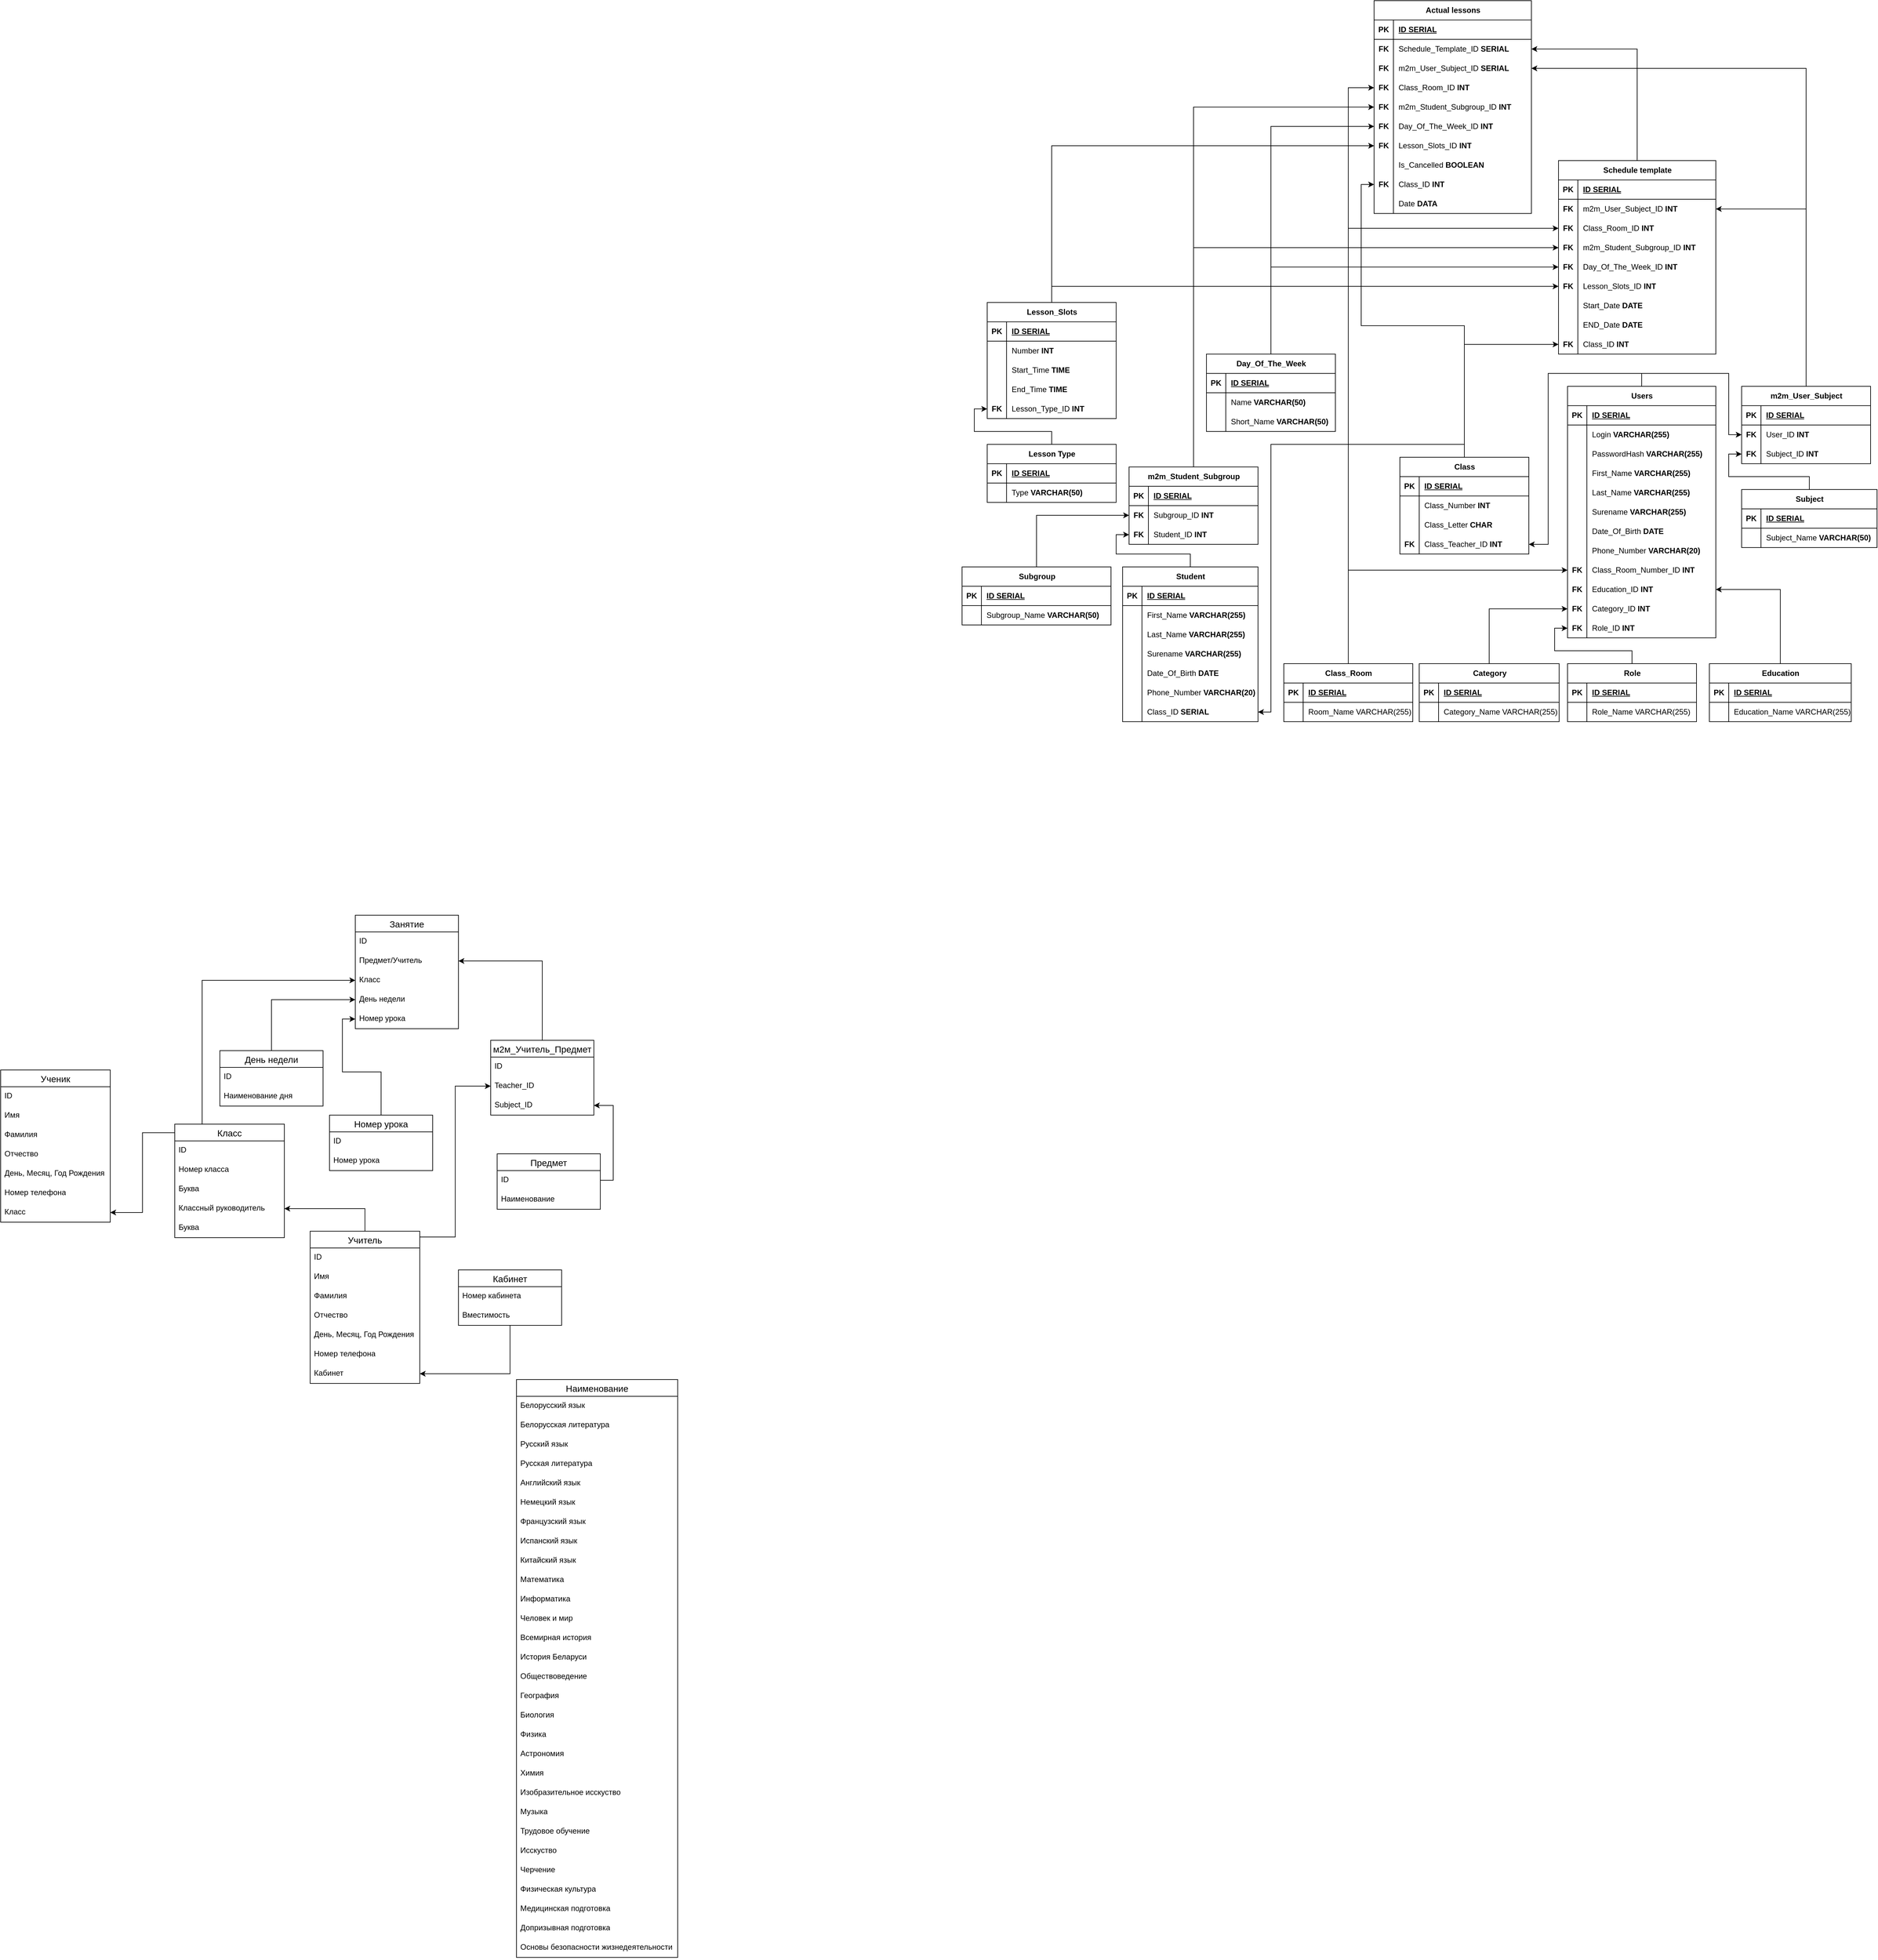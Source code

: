<mxfile version="28.2.7">
  <diagram name="Страница — 1" id="okXgZg49tsKk73C9sA51">
    <mxGraphModel dx="3367" dy="3464" grid="1" gridSize="10" guides="1" tooltips="1" connect="1" arrows="1" fold="1" page="1" pageScale="1" pageWidth="827" pageHeight="1169" math="0" shadow="0">
      <root>
        <mxCell id="0" />
        <mxCell id="1" parent="0" />
        <mxCell id="wnc_SVC6XTUIUQAMvWcR-90" style="edgeStyle=orthogonalEdgeStyle;rounded=0;orthogonalLoop=1;jettySize=auto;html=1;entryX=1;entryY=0.5;entryDx=0;entryDy=0;" parent="1" source="wnc_SVC6XTUIUQAMvWcR-14" target="wnc_SVC6XTUIUQAMvWcR-89" edge="1">
          <mxGeometry relative="1" as="geometry" />
        </mxCell>
        <mxCell id="wnc_SVC6XTUIUQAMvWcR-14" value="Учитель" style="swimlane;fontStyle=0;childLayout=stackLayout;horizontal=1;startSize=26;horizontalStack=0;resizeParent=1;resizeParentMax=0;resizeLast=0;collapsible=1;marginBottom=0;align=center;fontSize=14;" parent="1" vertex="1">
          <mxGeometry x="80" y="-10" width="170" height="236" as="geometry" />
        </mxCell>
        <mxCell id="wnc_SVC6XTUIUQAMvWcR-15" value="ID" style="text;strokeColor=none;fillColor=none;spacingLeft=4;spacingRight=4;overflow=hidden;rotatable=0;points=[[0,0.5],[1,0.5]];portConstraint=eastwest;fontSize=12;whiteSpace=wrap;html=1;" parent="wnc_SVC6XTUIUQAMvWcR-14" vertex="1">
          <mxGeometry y="26" width="170" height="30" as="geometry" />
        </mxCell>
        <mxCell id="wnc_SVC6XTUIUQAMvWcR-16" value="Имя" style="text;strokeColor=none;fillColor=none;spacingLeft=4;spacingRight=4;overflow=hidden;rotatable=0;points=[[0,0.5],[1,0.5]];portConstraint=eastwest;fontSize=12;whiteSpace=wrap;html=1;" parent="wnc_SVC6XTUIUQAMvWcR-14" vertex="1">
          <mxGeometry y="56" width="170" height="30" as="geometry" />
        </mxCell>
        <mxCell id="wnc_SVC6XTUIUQAMvWcR-17" value="Фамилия" style="text;strokeColor=none;fillColor=none;spacingLeft=4;spacingRight=4;overflow=hidden;rotatable=0;points=[[0,0.5],[1,0.5]];portConstraint=eastwest;fontSize=12;whiteSpace=wrap;html=1;" parent="wnc_SVC6XTUIUQAMvWcR-14" vertex="1">
          <mxGeometry y="86" width="170" height="30" as="geometry" />
        </mxCell>
        <mxCell id="wnc_SVC6XTUIUQAMvWcR-18" value="Отчество" style="text;strokeColor=none;fillColor=none;spacingLeft=4;spacingRight=4;overflow=hidden;rotatable=0;points=[[0,0.5],[1,0.5]];portConstraint=eastwest;fontSize=12;whiteSpace=wrap;html=1;" parent="wnc_SVC6XTUIUQAMvWcR-14" vertex="1">
          <mxGeometry y="116" width="170" height="30" as="geometry" />
        </mxCell>
        <mxCell id="wnc_SVC6XTUIUQAMvWcR-22" value="День, Месяц, Год Рождения" style="text;strokeColor=none;fillColor=none;spacingLeft=4;spacingRight=4;overflow=hidden;rotatable=0;points=[[0,0.5],[1,0.5]];portConstraint=eastwest;fontSize=12;whiteSpace=wrap;html=1;" parent="wnc_SVC6XTUIUQAMvWcR-14" vertex="1">
          <mxGeometry y="146" width="170" height="30" as="geometry" />
        </mxCell>
        <mxCell id="wnc_SVC6XTUIUQAMvWcR-23" value="Номер телефона" style="text;strokeColor=none;fillColor=none;spacingLeft=4;spacingRight=4;overflow=hidden;rotatable=0;points=[[0,0.5],[1,0.5]];portConstraint=eastwest;fontSize=12;whiteSpace=wrap;html=1;" parent="wnc_SVC6XTUIUQAMvWcR-14" vertex="1">
          <mxGeometry y="176" width="170" height="30" as="geometry" />
        </mxCell>
        <mxCell id="wnc_SVC6XTUIUQAMvWcR-20" value="Кабинет" style="text;strokeColor=none;fillColor=none;spacingLeft=4;spacingRight=4;overflow=hidden;rotatable=0;points=[[0,0.5],[1,0.5]];portConstraint=eastwest;fontSize=12;whiteSpace=wrap;html=1;" parent="wnc_SVC6XTUIUQAMvWcR-14" vertex="1">
          <mxGeometry y="206" width="170" height="30" as="geometry" />
        </mxCell>
        <mxCell id="wnc_SVC6XTUIUQAMvWcR-74" style="edgeStyle=orthogonalEdgeStyle;rounded=0;orthogonalLoop=1;jettySize=auto;html=1;entryX=1;entryY=0.5;entryDx=0;entryDy=0;" parent="1" source="wnc_SVC6XTUIUQAMvWcR-24" target="wnc_SVC6XTUIUQAMvWcR-20" edge="1">
          <mxGeometry relative="1" as="geometry" />
        </mxCell>
        <mxCell id="wnc_SVC6XTUIUQAMvWcR-24" value="Кабинет" style="swimlane;fontStyle=0;childLayout=stackLayout;horizontal=1;startSize=26;horizontalStack=0;resizeParent=1;resizeParentMax=0;resizeLast=0;collapsible=1;marginBottom=0;align=center;fontSize=14;" parent="1" vertex="1">
          <mxGeometry x="310" y="50" width="160" height="86" as="geometry" />
        </mxCell>
        <mxCell id="wnc_SVC6XTUIUQAMvWcR-25" value="Номер кабинета" style="text;strokeColor=none;fillColor=none;spacingLeft=4;spacingRight=4;overflow=hidden;rotatable=0;points=[[0,0.5],[1,0.5]];portConstraint=eastwest;fontSize=12;whiteSpace=wrap;html=1;" parent="wnc_SVC6XTUIUQAMvWcR-24" vertex="1">
          <mxGeometry y="26" width="160" height="30" as="geometry" />
        </mxCell>
        <mxCell id="wnc_SVC6XTUIUQAMvWcR-26" value="Вместимость" style="text;strokeColor=none;fillColor=none;spacingLeft=4;spacingRight=4;overflow=hidden;rotatable=0;points=[[0,0.5],[1,0.5]];portConstraint=eastwest;fontSize=12;whiteSpace=wrap;html=1;" parent="wnc_SVC6XTUIUQAMvWcR-24" vertex="1">
          <mxGeometry y="56" width="160" height="30" as="geometry" />
        </mxCell>
        <mxCell id="wnc_SVC6XTUIUQAMvWcR-29" value="Предмет" style="swimlane;fontStyle=0;childLayout=stackLayout;horizontal=1;startSize=26;horizontalStack=0;resizeParent=1;resizeParentMax=0;resizeLast=0;collapsible=1;marginBottom=0;align=center;fontSize=14;" parent="1" vertex="1">
          <mxGeometry x="370" y="-130" width="160" height="86" as="geometry" />
        </mxCell>
        <mxCell id="wnc_SVC6XTUIUQAMvWcR-30" value="ID" style="text;strokeColor=none;fillColor=none;spacingLeft=4;spacingRight=4;overflow=hidden;rotatable=0;points=[[0,0.5],[1,0.5]];portConstraint=eastwest;fontSize=12;whiteSpace=wrap;html=1;" parent="wnc_SVC6XTUIUQAMvWcR-29" vertex="1">
          <mxGeometry y="26" width="160" height="30" as="geometry" />
        </mxCell>
        <mxCell id="wnc_SVC6XTUIUQAMvWcR-31" value="Наименование" style="text;strokeColor=none;fillColor=none;spacingLeft=4;spacingRight=4;overflow=hidden;rotatable=0;points=[[0,0.5],[1,0.5]];portConstraint=eastwest;fontSize=12;whiteSpace=wrap;html=1;" parent="wnc_SVC6XTUIUQAMvWcR-29" vertex="1">
          <mxGeometry y="56" width="160" height="30" as="geometry" />
        </mxCell>
        <mxCell id="wnc_SVC6XTUIUQAMvWcR-33" value="Наименование" style="swimlane;fontStyle=0;childLayout=stackLayout;horizontal=1;startSize=26;horizontalStack=0;resizeParent=1;resizeParentMax=0;resizeLast=0;collapsible=1;marginBottom=0;align=center;fontSize=14;" parent="1" vertex="1">
          <mxGeometry x="400" y="220" width="250" height="896" as="geometry" />
        </mxCell>
        <mxCell id="wnc_SVC6XTUIUQAMvWcR-34" value="Белорусский язык" style="text;strokeColor=none;fillColor=none;spacingLeft=4;spacingRight=4;overflow=hidden;rotatable=0;points=[[0,0.5],[1,0.5]];portConstraint=eastwest;fontSize=12;whiteSpace=wrap;html=1;" parent="wnc_SVC6XTUIUQAMvWcR-33" vertex="1">
          <mxGeometry y="26" width="250" height="30" as="geometry" />
        </mxCell>
        <mxCell id="wnc_SVC6XTUIUQAMvWcR-35" value="Белорусская литература" style="text;strokeColor=none;fillColor=none;spacingLeft=4;spacingRight=4;overflow=hidden;rotatable=0;points=[[0,0.5],[1,0.5]];portConstraint=eastwest;fontSize=12;whiteSpace=wrap;html=1;" parent="wnc_SVC6XTUIUQAMvWcR-33" vertex="1">
          <mxGeometry y="56" width="250" height="30" as="geometry" />
        </mxCell>
        <mxCell id="wnc_SVC6XTUIUQAMvWcR-36" value="Русский язык" style="text;strokeColor=none;fillColor=none;spacingLeft=4;spacingRight=4;overflow=hidden;rotatable=0;points=[[0,0.5],[1,0.5]];portConstraint=eastwest;fontSize=12;whiteSpace=wrap;html=1;" parent="wnc_SVC6XTUIUQAMvWcR-33" vertex="1">
          <mxGeometry y="86" width="250" height="30" as="geometry" />
        </mxCell>
        <mxCell id="wnc_SVC6XTUIUQAMvWcR-37" value="Русская литература" style="text;strokeColor=none;fillColor=none;spacingLeft=4;spacingRight=4;overflow=hidden;rotatable=0;points=[[0,0.5],[1,0.5]];portConstraint=eastwest;fontSize=12;whiteSpace=wrap;html=1;" parent="wnc_SVC6XTUIUQAMvWcR-33" vertex="1">
          <mxGeometry y="116" width="250" height="30" as="geometry" />
        </mxCell>
        <mxCell id="wnc_SVC6XTUIUQAMvWcR-38" value="Английский язык" style="text;strokeColor=none;fillColor=none;spacingLeft=4;spacingRight=4;overflow=hidden;rotatable=0;points=[[0,0.5],[1,0.5]];portConstraint=eastwest;fontSize=12;whiteSpace=wrap;html=1;" parent="wnc_SVC6XTUIUQAMvWcR-33" vertex="1">
          <mxGeometry y="146" width="250" height="30" as="geometry" />
        </mxCell>
        <mxCell id="wnc_SVC6XTUIUQAMvWcR-39" value="Немецкий язык" style="text;strokeColor=none;fillColor=none;spacingLeft=4;spacingRight=4;overflow=hidden;rotatable=0;points=[[0,0.5],[1,0.5]];portConstraint=eastwest;fontSize=12;whiteSpace=wrap;html=1;" parent="wnc_SVC6XTUIUQAMvWcR-33" vertex="1">
          <mxGeometry y="176" width="250" height="30" as="geometry" />
        </mxCell>
        <mxCell id="wnc_SVC6XTUIUQAMvWcR-40" value="Французский язык" style="text;strokeColor=none;fillColor=none;spacingLeft=4;spacingRight=4;overflow=hidden;rotatable=0;points=[[0,0.5],[1,0.5]];portConstraint=eastwest;fontSize=12;whiteSpace=wrap;html=1;" parent="wnc_SVC6XTUIUQAMvWcR-33" vertex="1">
          <mxGeometry y="206" width="250" height="30" as="geometry" />
        </mxCell>
        <mxCell id="wnc_SVC6XTUIUQAMvWcR-41" value="Испанский язык" style="text;strokeColor=none;fillColor=none;spacingLeft=4;spacingRight=4;overflow=hidden;rotatable=0;points=[[0,0.5],[1,0.5]];portConstraint=eastwest;fontSize=12;whiteSpace=wrap;html=1;" parent="wnc_SVC6XTUIUQAMvWcR-33" vertex="1">
          <mxGeometry y="236" width="250" height="30" as="geometry" />
        </mxCell>
        <mxCell id="wnc_SVC6XTUIUQAMvWcR-42" value="Китайский язык" style="text;strokeColor=none;fillColor=none;spacingLeft=4;spacingRight=4;overflow=hidden;rotatable=0;points=[[0,0.5],[1,0.5]];portConstraint=eastwest;fontSize=12;whiteSpace=wrap;html=1;" parent="wnc_SVC6XTUIUQAMvWcR-33" vertex="1">
          <mxGeometry y="266" width="250" height="30" as="geometry" />
        </mxCell>
        <mxCell id="wnc_SVC6XTUIUQAMvWcR-43" value="Математика" style="text;strokeColor=none;fillColor=none;spacingLeft=4;spacingRight=4;overflow=hidden;rotatable=0;points=[[0,0.5],[1,0.5]];portConstraint=eastwest;fontSize=12;whiteSpace=wrap;html=1;" parent="wnc_SVC6XTUIUQAMvWcR-33" vertex="1">
          <mxGeometry y="296" width="250" height="30" as="geometry" />
        </mxCell>
        <mxCell id="wnc_SVC6XTUIUQAMvWcR-48" value="Информатика" style="text;strokeColor=none;fillColor=none;spacingLeft=4;spacingRight=4;overflow=hidden;rotatable=0;points=[[0,0.5],[1,0.5]];portConstraint=eastwest;fontSize=12;whiteSpace=wrap;html=1;" parent="wnc_SVC6XTUIUQAMvWcR-33" vertex="1">
          <mxGeometry y="326" width="250" height="30" as="geometry" />
        </mxCell>
        <mxCell id="wnc_SVC6XTUIUQAMvWcR-49" value="Человек и мир" style="text;strokeColor=none;fillColor=none;spacingLeft=4;spacingRight=4;overflow=hidden;rotatable=0;points=[[0,0.5],[1,0.5]];portConstraint=eastwest;fontSize=12;whiteSpace=wrap;html=1;" parent="wnc_SVC6XTUIUQAMvWcR-33" vertex="1">
          <mxGeometry y="356" width="250" height="30" as="geometry" />
        </mxCell>
        <mxCell id="wnc_SVC6XTUIUQAMvWcR-50" value="Всемирная история" style="text;strokeColor=none;fillColor=none;spacingLeft=4;spacingRight=4;overflow=hidden;rotatable=0;points=[[0,0.5],[1,0.5]];portConstraint=eastwest;fontSize=12;whiteSpace=wrap;html=1;" parent="wnc_SVC6XTUIUQAMvWcR-33" vertex="1">
          <mxGeometry y="386" width="250" height="30" as="geometry" />
        </mxCell>
        <mxCell id="wnc_SVC6XTUIUQAMvWcR-51" value="История Беларуси" style="text;strokeColor=none;fillColor=none;spacingLeft=4;spacingRight=4;overflow=hidden;rotatable=0;points=[[0,0.5],[1,0.5]];portConstraint=eastwest;fontSize=12;whiteSpace=wrap;html=1;" parent="wnc_SVC6XTUIUQAMvWcR-33" vertex="1">
          <mxGeometry y="416" width="250" height="30" as="geometry" />
        </mxCell>
        <mxCell id="wnc_SVC6XTUIUQAMvWcR-52" value="Обществоведение" style="text;strokeColor=none;fillColor=none;spacingLeft=4;spacingRight=4;overflow=hidden;rotatable=0;points=[[0,0.5],[1,0.5]];portConstraint=eastwest;fontSize=12;whiteSpace=wrap;html=1;" parent="wnc_SVC6XTUIUQAMvWcR-33" vertex="1">
          <mxGeometry y="446" width="250" height="30" as="geometry" />
        </mxCell>
        <mxCell id="wnc_SVC6XTUIUQAMvWcR-53" value="География" style="text;strokeColor=none;fillColor=none;spacingLeft=4;spacingRight=4;overflow=hidden;rotatable=0;points=[[0,0.5],[1,0.5]];portConstraint=eastwest;fontSize=12;whiteSpace=wrap;html=1;" parent="wnc_SVC6XTUIUQAMvWcR-33" vertex="1">
          <mxGeometry y="476" width="250" height="30" as="geometry" />
        </mxCell>
        <mxCell id="wnc_SVC6XTUIUQAMvWcR-54" value="Биология" style="text;strokeColor=none;fillColor=none;spacingLeft=4;spacingRight=4;overflow=hidden;rotatable=0;points=[[0,0.5],[1,0.5]];portConstraint=eastwest;fontSize=12;whiteSpace=wrap;html=1;" parent="wnc_SVC6XTUIUQAMvWcR-33" vertex="1">
          <mxGeometry y="506" width="250" height="30" as="geometry" />
        </mxCell>
        <mxCell id="wnc_SVC6XTUIUQAMvWcR-56" value="Физика" style="text;strokeColor=none;fillColor=none;spacingLeft=4;spacingRight=4;overflow=hidden;rotatable=0;points=[[0,0.5],[1,0.5]];portConstraint=eastwest;fontSize=12;whiteSpace=wrap;html=1;" parent="wnc_SVC6XTUIUQAMvWcR-33" vertex="1">
          <mxGeometry y="536" width="250" height="30" as="geometry" />
        </mxCell>
        <mxCell id="wnc_SVC6XTUIUQAMvWcR-59" value="Астрономия" style="text;strokeColor=none;fillColor=none;spacingLeft=4;spacingRight=4;overflow=hidden;rotatable=0;points=[[0,0.5],[1,0.5]];portConstraint=eastwest;fontSize=12;whiteSpace=wrap;html=1;" parent="wnc_SVC6XTUIUQAMvWcR-33" vertex="1">
          <mxGeometry y="566" width="250" height="30" as="geometry" />
        </mxCell>
        <mxCell id="wnc_SVC6XTUIUQAMvWcR-58" value="Химия" style="text;strokeColor=none;fillColor=none;spacingLeft=4;spacingRight=4;overflow=hidden;rotatable=0;points=[[0,0.5],[1,0.5]];portConstraint=eastwest;fontSize=12;whiteSpace=wrap;html=1;" parent="wnc_SVC6XTUIUQAMvWcR-33" vertex="1">
          <mxGeometry y="596" width="250" height="30" as="geometry" />
        </mxCell>
        <mxCell id="wnc_SVC6XTUIUQAMvWcR-57" value="Изобразительное исскуство" style="text;strokeColor=none;fillColor=none;spacingLeft=4;spacingRight=4;overflow=hidden;rotatable=0;points=[[0,0.5],[1,0.5]];portConstraint=eastwest;fontSize=12;whiteSpace=wrap;html=1;" parent="wnc_SVC6XTUIUQAMvWcR-33" vertex="1">
          <mxGeometry y="626" width="250" height="30" as="geometry" />
        </mxCell>
        <mxCell id="wnc_SVC6XTUIUQAMvWcR-55" value="Музыка" style="text;strokeColor=none;fillColor=none;spacingLeft=4;spacingRight=4;overflow=hidden;rotatable=0;points=[[0,0.5],[1,0.5]];portConstraint=eastwest;fontSize=12;whiteSpace=wrap;html=1;" parent="wnc_SVC6XTUIUQAMvWcR-33" vertex="1">
          <mxGeometry y="656" width="250" height="30" as="geometry" />
        </mxCell>
        <mxCell id="wnc_SVC6XTUIUQAMvWcR-62" value="Трудовое обучение" style="text;strokeColor=none;fillColor=none;spacingLeft=4;spacingRight=4;overflow=hidden;rotatable=0;points=[[0,0.5],[1,0.5]];portConstraint=eastwest;fontSize=12;whiteSpace=wrap;html=1;" parent="wnc_SVC6XTUIUQAMvWcR-33" vertex="1">
          <mxGeometry y="686" width="250" height="30" as="geometry" />
        </mxCell>
        <mxCell id="wnc_SVC6XTUIUQAMvWcR-63" value="Исскуство" style="text;strokeColor=none;fillColor=none;spacingLeft=4;spacingRight=4;overflow=hidden;rotatable=0;points=[[0,0.5],[1,0.5]];portConstraint=eastwest;fontSize=12;whiteSpace=wrap;html=1;" parent="wnc_SVC6XTUIUQAMvWcR-33" vertex="1">
          <mxGeometry y="716" width="250" height="30" as="geometry" />
        </mxCell>
        <mxCell id="wnc_SVC6XTUIUQAMvWcR-61" value="Черчение" style="text;strokeColor=none;fillColor=none;spacingLeft=4;spacingRight=4;overflow=hidden;rotatable=0;points=[[0,0.5],[1,0.5]];portConstraint=eastwest;fontSize=12;whiteSpace=wrap;html=1;" parent="wnc_SVC6XTUIUQAMvWcR-33" vertex="1">
          <mxGeometry y="746" width="250" height="30" as="geometry" />
        </mxCell>
        <mxCell id="wnc_SVC6XTUIUQAMvWcR-60" value="Физическая культура" style="text;strokeColor=none;fillColor=none;spacingLeft=4;spacingRight=4;overflow=hidden;rotatable=0;points=[[0,0.5],[1,0.5]];portConstraint=eastwest;fontSize=12;whiteSpace=wrap;html=1;" parent="wnc_SVC6XTUIUQAMvWcR-33" vertex="1">
          <mxGeometry y="776" width="250" height="30" as="geometry" />
        </mxCell>
        <mxCell id="wnc_SVC6XTUIUQAMvWcR-64" value="Медицинская подготовка&amp;nbsp;" style="text;strokeColor=none;fillColor=none;spacingLeft=4;spacingRight=4;overflow=hidden;rotatable=0;points=[[0,0.5],[1,0.5]];portConstraint=eastwest;fontSize=12;whiteSpace=wrap;html=1;" parent="wnc_SVC6XTUIUQAMvWcR-33" vertex="1">
          <mxGeometry y="806" width="250" height="30" as="geometry" />
        </mxCell>
        <mxCell id="wnc_SVC6XTUIUQAMvWcR-65" value="Допризывная подготовка" style="text;strokeColor=none;fillColor=none;spacingLeft=4;spacingRight=4;overflow=hidden;rotatable=0;points=[[0,0.5],[1,0.5]];portConstraint=eastwest;fontSize=12;whiteSpace=wrap;html=1;" parent="wnc_SVC6XTUIUQAMvWcR-33" vertex="1">
          <mxGeometry y="836" width="250" height="30" as="geometry" />
        </mxCell>
        <mxCell id="wnc_SVC6XTUIUQAMvWcR-66" value="Основы безопасности жизнедеятельности" style="text;strokeColor=none;fillColor=none;spacingLeft=4;spacingRight=4;overflow=hidden;rotatable=0;points=[[0,0.5],[1,0.5]];portConstraint=eastwest;fontSize=12;whiteSpace=wrap;html=1;" parent="wnc_SVC6XTUIUQAMvWcR-33" vertex="1">
          <mxGeometry y="866" width="250" height="30" as="geometry" />
        </mxCell>
        <mxCell id="wnc_SVC6XTUIUQAMvWcR-98" style="edgeStyle=orthogonalEdgeStyle;rounded=0;orthogonalLoop=1;jettySize=auto;html=1;" parent="1" source="wnc_SVC6XTUIUQAMvWcR-68" target="wnc_SVC6XTUIUQAMvWcR-96" edge="1">
          <mxGeometry relative="1" as="geometry" />
        </mxCell>
        <mxCell id="wnc_SVC6XTUIUQAMvWcR-68" value="м2м_Учитель_Предмет" style="swimlane;fontStyle=0;childLayout=stackLayout;horizontal=1;startSize=26;horizontalStack=0;resizeParent=1;resizeParentMax=0;resizeLast=0;collapsible=1;marginBottom=0;align=center;fontSize=14;" parent="1" vertex="1">
          <mxGeometry x="360" y="-306" width="160" height="116" as="geometry" />
        </mxCell>
        <mxCell id="wnc_SVC6XTUIUQAMvWcR-69" value="ID" style="text;strokeColor=none;fillColor=none;spacingLeft=4;spacingRight=4;overflow=hidden;rotatable=0;points=[[0,0.5],[1,0.5]];portConstraint=eastwest;fontSize=12;whiteSpace=wrap;html=1;" parent="wnc_SVC6XTUIUQAMvWcR-68" vertex="1">
          <mxGeometry y="26" width="160" height="30" as="geometry" />
        </mxCell>
        <mxCell id="wnc_SVC6XTUIUQAMvWcR-70" value="Teacher_ID" style="text;strokeColor=none;fillColor=none;spacingLeft=4;spacingRight=4;overflow=hidden;rotatable=0;points=[[0,0.5],[1,0.5]];portConstraint=eastwest;fontSize=12;whiteSpace=wrap;html=1;" parent="wnc_SVC6XTUIUQAMvWcR-68" vertex="1">
          <mxGeometry y="56" width="160" height="30" as="geometry" />
        </mxCell>
        <mxCell id="wnc_SVC6XTUIUQAMvWcR-71" value="Subject_ID" style="text;strokeColor=none;fillColor=none;spacingLeft=4;spacingRight=4;overflow=hidden;rotatable=0;points=[[0,0.5],[1,0.5]];portConstraint=eastwest;fontSize=12;whiteSpace=wrap;html=1;" parent="wnc_SVC6XTUIUQAMvWcR-68" vertex="1">
          <mxGeometry y="86" width="160" height="30" as="geometry" />
        </mxCell>
        <mxCell id="wnc_SVC6XTUIUQAMvWcR-72" style="edgeStyle=orthogonalEdgeStyle;rounded=0;orthogonalLoop=1;jettySize=auto;html=1;entryX=1;entryY=0.5;entryDx=0;entryDy=0;exitX=1;exitY=0.5;exitDx=0;exitDy=0;" parent="1" source="wnc_SVC6XTUIUQAMvWcR-30" target="wnc_SVC6XTUIUQAMvWcR-71" edge="1">
          <mxGeometry relative="1" as="geometry" />
        </mxCell>
        <mxCell id="wnc_SVC6XTUIUQAMvWcR-73" style="edgeStyle=orthogonalEdgeStyle;rounded=0;orthogonalLoop=1;jettySize=auto;html=1;entryX=0;entryY=0.5;entryDx=0;entryDy=0;exitX=1.001;exitY=0.038;exitDx=0;exitDy=0;exitPerimeter=0;" parent="1" source="wnc_SVC6XTUIUQAMvWcR-14" target="wnc_SVC6XTUIUQAMvWcR-70" edge="1">
          <mxGeometry relative="1" as="geometry">
            <mxPoint x="207" y="90" as="sourcePoint" />
          </mxGeometry>
        </mxCell>
        <mxCell id="wnc_SVC6XTUIUQAMvWcR-75" value="Ученик" style="swimlane;fontStyle=0;childLayout=stackLayout;horizontal=1;startSize=26;horizontalStack=0;resizeParent=1;resizeParentMax=0;resizeLast=0;collapsible=1;marginBottom=0;align=center;fontSize=14;" parent="1" vertex="1">
          <mxGeometry x="-400" y="-260" width="170" height="236" as="geometry" />
        </mxCell>
        <mxCell id="wnc_SVC6XTUIUQAMvWcR-76" value="ID" style="text;strokeColor=none;fillColor=none;spacingLeft=4;spacingRight=4;overflow=hidden;rotatable=0;points=[[0,0.5],[1,0.5]];portConstraint=eastwest;fontSize=12;whiteSpace=wrap;html=1;" parent="wnc_SVC6XTUIUQAMvWcR-75" vertex="1">
          <mxGeometry y="26" width="170" height="30" as="geometry" />
        </mxCell>
        <mxCell id="wnc_SVC6XTUIUQAMvWcR-77" value="Имя" style="text;strokeColor=none;fillColor=none;spacingLeft=4;spacingRight=4;overflow=hidden;rotatable=0;points=[[0,0.5],[1,0.5]];portConstraint=eastwest;fontSize=12;whiteSpace=wrap;html=1;" parent="wnc_SVC6XTUIUQAMvWcR-75" vertex="1">
          <mxGeometry y="56" width="170" height="30" as="geometry" />
        </mxCell>
        <mxCell id="wnc_SVC6XTUIUQAMvWcR-78" value="Фамилия" style="text;strokeColor=none;fillColor=none;spacingLeft=4;spacingRight=4;overflow=hidden;rotatable=0;points=[[0,0.5],[1,0.5]];portConstraint=eastwest;fontSize=12;whiteSpace=wrap;html=1;" parent="wnc_SVC6XTUIUQAMvWcR-75" vertex="1">
          <mxGeometry y="86" width="170" height="30" as="geometry" />
        </mxCell>
        <mxCell id="wnc_SVC6XTUIUQAMvWcR-79" value="Отчество" style="text;strokeColor=none;fillColor=none;spacingLeft=4;spacingRight=4;overflow=hidden;rotatable=0;points=[[0,0.5],[1,0.5]];portConstraint=eastwest;fontSize=12;whiteSpace=wrap;html=1;" parent="wnc_SVC6XTUIUQAMvWcR-75" vertex="1">
          <mxGeometry y="116" width="170" height="30" as="geometry" />
        </mxCell>
        <mxCell id="wnc_SVC6XTUIUQAMvWcR-80" value="День, Месяц, Год Рождения" style="text;strokeColor=none;fillColor=none;spacingLeft=4;spacingRight=4;overflow=hidden;rotatable=0;points=[[0,0.5],[1,0.5]];portConstraint=eastwest;fontSize=12;whiteSpace=wrap;html=1;" parent="wnc_SVC6XTUIUQAMvWcR-75" vertex="1">
          <mxGeometry y="146" width="170" height="30" as="geometry" />
        </mxCell>
        <mxCell id="wnc_SVC6XTUIUQAMvWcR-81" value="Номер телефона" style="text;strokeColor=none;fillColor=none;spacingLeft=4;spacingRight=4;overflow=hidden;rotatable=0;points=[[0,0.5],[1,0.5]];portConstraint=eastwest;fontSize=12;whiteSpace=wrap;html=1;" parent="wnc_SVC6XTUIUQAMvWcR-75" vertex="1">
          <mxGeometry y="176" width="170" height="30" as="geometry" />
        </mxCell>
        <mxCell id="wnc_SVC6XTUIUQAMvWcR-92" value="Класс" style="text;strokeColor=none;fillColor=none;spacingLeft=4;spacingRight=4;overflow=hidden;rotatable=0;points=[[0,0.5],[1,0.5]];portConstraint=eastwest;fontSize=12;whiteSpace=wrap;html=1;" parent="wnc_SVC6XTUIUQAMvWcR-75" vertex="1">
          <mxGeometry y="206" width="170" height="30" as="geometry" />
        </mxCell>
        <mxCell id="wnc_SVC6XTUIUQAMvWcR-93" style="edgeStyle=orthogonalEdgeStyle;rounded=0;orthogonalLoop=1;jettySize=auto;html=1;entryX=1;entryY=0.5;entryDx=0;entryDy=0;exitX=0.002;exitY=0.075;exitDx=0;exitDy=0;exitPerimeter=0;" parent="1" source="wnc_SVC6XTUIUQAMvWcR-83" target="wnc_SVC6XTUIUQAMvWcR-92" edge="1">
          <mxGeometry relative="1" as="geometry" />
        </mxCell>
        <mxCell id="wnc_SVC6XTUIUQAMvWcR-99" style="edgeStyle=orthogonalEdgeStyle;rounded=0;orthogonalLoop=1;jettySize=auto;html=1;entryX=0;entryY=0.5;entryDx=0;entryDy=0;exitX=0.25;exitY=0;exitDx=0;exitDy=0;" parent="1" source="wnc_SVC6XTUIUQAMvWcR-83" target="wnc_SVC6XTUIUQAMvWcR-97" edge="1">
          <mxGeometry relative="1" as="geometry" />
        </mxCell>
        <mxCell id="wnc_SVC6XTUIUQAMvWcR-83" value="Класс" style="swimlane;fontStyle=0;childLayout=stackLayout;horizontal=1;startSize=26;horizontalStack=0;resizeParent=1;resizeParentMax=0;resizeLast=0;collapsible=1;marginBottom=0;align=center;fontSize=14;" parent="1" vertex="1">
          <mxGeometry x="-130" y="-176" width="170" height="176" as="geometry" />
        </mxCell>
        <mxCell id="wnc_SVC6XTUIUQAMvWcR-84" value="ID" style="text;strokeColor=none;fillColor=none;spacingLeft=4;spacingRight=4;overflow=hidden;rotatable=0;points=[[0,0.5],[1,0.5]];portConstraint=eastwest;fontSize=12;whiteSpace=wrap;html=1;" parent="wnc_SVC6XTUIUQAMvWcR-83" vertex="1">
          <mxGeometry y="26" width="170" height="30" as="geometry" />
        </mxCell>
        <mxCell id="wnc_SVC6XTUIUQAMvWcR-85" value="Номер класса" style="text;strokeColor=none;fillColor=none;spacingLeft=4;spacingRight=4;overflow=hidden;rotatable=0;points=[[0,0.5],[1,0.5]];portConstraint=eastwest;fontSize=12;whiteSpace=wrap;html=1;" parent="wnc_SVC6XTUIUQAMvWcR-83" vertex="1">
          <mxGeometry y="56" width="170" height="30" as="geometry" />
        </mxCell>
        <mxCell id="wnc_SVC6XTUIUQAMvWcR-86" value="Буква" style="text;strokeColor=none;fillColor=none;spacingLeft=4;spacingRight=4;overflow=hidden;rotatable=0;points=[[0,0.5],[1,0.5]];portConstraint=eastwest;fontSize=12;whiteSpace=wrap;html=1;" parent="wnc_SVC6XTUIUQAMvWcR-83" vertex="1">
          <mxGeometry y="86" width="170" height="30" as="geometry" />
        </mxCell>
        <mxCell id="wnc_SVC6XTUIUQAMvWcR-89" value="Классный руководитель" style="text;strokeColor=none;fillColor=none;spacingLeft=4;spacingRight=4;overflow=hidden;rotatable=0;points=[[0,0.5],[1,0.5]];portConstraint=eastwest;fontSize=12;whiteSpace=wrap;html=1;" parent="wnc_SVC6XTUIUQAMvWcR-83" vertex="1">
          <mxGeometry y="116" width="170" height="30" as="geometry" />
        </mxCell>
        <mxCell id="wnc_SVC6XTUIUQAMvWcR-91" value="Буква" style="text;strokeColor=none;fillColor=none;spacingLeft=4;spacingRight=4;overflow=hidden;rotatable=0;points=[[0,0.5],[1,0.5]];portConstraint=eastwest;fontSize=12;whiteSpace=wrap;html=1;" parent="wnc_SVC6XTUIUQAMvWcR-83" vertex="1">
          <mxGeometry y="146" width="170" height="30" as="geometry" />
        </mxCell>
        <mxCell id="wnc_SVC6XTUIUQAMvWcR-94" value="Занятие" style="swimlane;fontStyle=0;childLayout=stackLayout;horizontal=1;startSize=26;horizontalStack=0;resizeParent=1;resizeParentMax=0;resizeLast=0;collapsible=1;marginBottom=0;align=center;fontSize=14;" parent="1" vertex="1">
          <mxGeometry x="150" y="-500" width="160" height="176" as="geometry" />
        </mxCell>
        <mxCell id="wnc_SVC6XTUIUQAMvWcR-95" value="ID" style="text;strokeColor=none;fillColor=none;spacingLeft=4;spacingRight=4;overflow=hidden;rotatable=0;points=[[0,0.5],[1,0.5]];portConstraint=eastwest;fontSize=12;whiteSpace=wrap;html=1;" parent="wnc_SVC6XTUIUQAMvWcR-94" vertex="1">
          <mxGeometry y="26" width="160" height="30" as="geometry" />
        </mxCell>
        <mxCell id="wnc_SVC6XTUIUQAMvWcR-96" value="Предмет/Учитель" style="text;strokeColor=none;fillColor=none;spacingLeft=4;spacingRight=4;overflow=hidden;rotatable=0;points=[[0,0.5],[1,0.5]];portConstraint=eastwest;fontSize=12;whiteSpace=wrap;html=1;" parent="wnc_SVC6XTUIUQAMvWcR-94" vertex="1">
          <mxGeometry y="56" width="160" height="30" as="geometry" />
        </mxCell>
        <mxCell id="wnc_SVC6XTUIUQAMvWcR-97" value="Класс" style="text;strokeColor=none;fillColor=none;spacingLeft=4;spacingRight=4;overflow=hidden;rotatable=0;points=[[0,0.5],[1,0.5]];portConstraint=eastwest;fontSize=12;whiteSpace=wrap;html=1;" parent="wnc_SVC6XTUIUQAMvWcR-94" vertex="1">
          <mxGeometry y="86" width="160" height="30" as="geometry" />
        </mxCell>
        <mxCell id="wnc_SVC6XTUIUQAMvWcR-100" value="День недели" style="text;strokeColor=none;fillColor=none;spacingLeft=4;spacingRight=4;overflow=hidden;rotatable=0;points=[[0,0.5],[1,0.5]];portConstraint=eastwest;fontSize=12;whiteSpace=wrap;html=1;" parent="wnc_SVC6XTUIUQAMvWcR-94" vertex="1">
          <mxGeometry y="116" width="160" height="30" as="geometry" />
        </mxCell>
        <mxCell id="wnc_SVC6XTUIUQAMvWcR-101" value="Номер урока" style="text;strokeColor=none;fillColor=none;spacingLeft=4;spacingRight=4;overflow=hidden;rotatable=0;points=[[0,0.5],[1,0.5]];portConstraint=eastwest;fontSize=12;whiteSpace=wrap;html=1;" parent="wnc_SVC6XTUIUQAMvWcR-94" vertex="1">
          <mxGeometry y="146" width="160" height="30" as="geometry" />
        </mxCell>
        <mxCell id="wnc_SVC6XTUIUQAMvWcR-110" style="edgeStyle=orthogonalEdgeStyle;rounded=0;orthogonalLoop=1;jettySize=auto;html=1;entryX=0;entryY=0.5;entryDx=0;entryDy=0;exitX=0.5;exitY=0;exitDx=0;exitDy=0;" parent="1" source="wnc_SVC6XTUIUQAMvWcR-102" target="wnc_SVC6XTUIUQAMvWcR-100" edge="1">
          <mxGeometry relative="1" as="geometry" />
        </mxCell>
        <mxCell id="wnc_SVC6XTUIUQAMvWcR-102" value="День недели" style="swimlane;fontStyle=0;childLayout=stackLayout;horizontal=1;startSize=26;horizontalStack=0;resizeParent=1;resizeParentMax=0;resizeLast=0;collapsible=1;marginBottom=0;align=center;fontSize=14;" parent="1" vertex="1">
          <mxGeometry x="-60" y="-290" width="160" height="86" as="geometry" />
        </mxCell>
        <mxCell id="wnc_SVC6XTUIUQAMvWcR-103" value="ID" style="text;strokeColor=none;fillColor=none;spacingLeft=4;spacingRight=4;overflow=hidden;rotatable=0;points=[[0,0.5],[1,0.5]];portConstraint=eastwest;fontSize=12;whiteSpace=wrap;html=1;" parent="wnc_SVC6XTUIUQAMvWcR-102" vertex="1">
          <mxGeometry y="26" width="160" height="30" as="geometry" />
        </mxCell>
        <mxCell id="wnc_SVC6XTUIUQAMvWcR-104" value="Наименование дня" style="text;strokeColor=none;fillColor=none;spacingLeft=4;spacingRight=4;overflow=hidden;rotatable=0;points=[[0,0.5],[1,0.5]];portConstraint=eastwest;fontSize=12;whiteSpace=wrap;html=1;" parent="wnc_SVC6XTUIUQAMvWcR-102" vertex="1">
          <mxGeometry y="56" width="160" height="30" as="geometry" />
        </mxCell>
        <mxCell id="wnc_SVC6XTUIUQAMvWcR-115" style="edgeStyle=orthogonalEdgeStyle;rounded=0;orthogonalLoop=1;jettySize=auto;html=1;" parent="1" source="wnc_SVC6XTUIUQAMvWcR-111" target="wnc_SVC6XTUIUQAMvWcR-101" edge="1">
          <mxGeometry relative="1" as="geometry" />
        </mxCell>
        <mxCell id="wnc_SVC6XTUIUQAMvWcR-111" value="Номер урока" style="swimlane;fontStyle=0;childLayout=stackLayout;horizontal=1;startSize=26;horizontalStack=0;resizeParent=1;resizeParentMax=0;resizeLast=0;collapsible=1;marginBottom=0;align=center;fontSize=14;" parent="1" vertex="1">
          <mxGeometry x="110" y="-190" width="160" height="86" as="geometry" />
        </mxCell>
        <mxCell id="wnc_SVC6XTUIUQAMvWcR-112" value="ID" style="text;strokeColor=none;fillColor=none;spacingLeft=4;spacingRight=4;overflow=hidden;rotatable=0;points=[[0,0.5],[1,0.5]];portConstraint=eastwest;fontSize=12;whiteSpace=wrap;html=1;" parent="wnc_SVC6XTUIUQAMvWcR-111" vertex="1">
          <mxGeometry y="26" width="160" height="30" as="geometry" />
        </mxCell>
        <mxCell id="wnc_SVC6XTUIUQAMvWcR-114" value="Номер урока" style="text;strokeColor=none;fillColor=none;spacingLeft=4;spacingRight=4;overflow=hidden;rotatable=0;points=[[0,0.5],[1,0.5]];portConstraint=eastwest;fontSize=12;whiteSpace=wrap;html=1;" parent="wnc_SVC6XTUIUQAMvWcR-111" vertex="1">
          <mxGeometry y="56" width="160" height="30" as="geometry" />
        </mxCell>
        <mxCell id="4e2Ktu9yxSn0T4W-Jqt3-424" style="edgeStyle=orthogonalEdgeStyle;rounded=0;orthogonalLoop=1;jettySize=auto;html=1;entryX=0;entryY=0.5;entryDx=0;entryDy=0;exitX=0.5;exitY=0;exitDx=0;exitDy=0;" edge="1" parent="1" source="4e2Ktu9yxSn0T4W-Jqt3-1" target="4e2Ktu9yxSn0T4W-Jqt3-277">
          <mxGeometry relative="1" as="geometry" />
        </mxCell>
        <mxCell id="4e2Ktu9yxSn0T4W-Jqt3-432" style="edgeStyle=orthogonalEdgeStyle;rounded=0;orthogonalLoop=1;jettySize=auto;html=1;entryX=1;entryY=0.5;entryDx=0;entryDy=0;exitX=0.5;exitY=0;exitDx=0;exitDy=0;" edge="1" parent="1" source="4e2Ktu9yxSn0T4W-Jqt3-1" target="4e2Ktu9yxSn0T4W-Jqt3-131">
          <mxGeometry relative="1" as="geometry" />
        </mxCell>
        <mxCell id="4e2Ktu9yxSn0T4W-Jqt3-1" value="Users" style="shape=table;startSize=30;container=1;collapsible=1;childLayout=tableLayout;fixedRows=1;rowLines=0;fontStyle=1;align=center;resizeLast=1;html=1;" vertex="1" parent="1">
          <mxGeometry x="2030" y="-1320" width="230" height="390" as="geometry" />
        </mxCell>
        <mxCell id="4e2Ktu9yxSn0T4W-Jqt3-2" value="" style="shape=tableRow;horizontal=0;startSize=0;swimlaneHead=0;swimlaneBody=0;fillColor=none;collapsible=0;dropTarget=0;points=[[0,0.5],[1,0.5]];portConstraint=eastwest;top=0;left=0;right=0;bottom=1;" vertex="1" parent="4e2Ktu9yxSn0T4W-Jqt3-1">
          <mxGeometry y="30" width="230" height="30" as="geometry" />
        </mxCell>
        <mxCell id="4e2Ktu9yxSn0T4W-Jqt3-3" value="PK" style="shape=partialRectangle;connectable=0;fillColor=none;top=0;left=0;bottom=0;right=0;fontStyle=1;overflow=hidden;whiteSpace=wrap;html=1;" vertex="1" parent="4e2Ktu9yxSn0T4W-Jqt3-2">
          <mxGeometry width="30" height="30" as="geometry">
            <mxRectangle width="30" height="30" as="alternateBounds" />
          </mxGeometry>
        </mxCell>
        <mxCell id="4e2Ktu9yxSn0T4W-Jqt3-4" value="ID SERIAL" style="shape=partialRectangle;connectable=0;fillColor=none;top=0;left=0;bottom=0;right=0;align=left;spacingLeft=6;fontStyle=5;overflow=hidden;whiteSpace=wrap;html=1;" vertex="1" parent="4e2Ktu9yxSn0T4W-Jqt3-2">
          <mxGeometry x="30" width="200" height="30" as="geometry">
            <mxRectangle width="200" height="30" as="alternateBounds" />
          </mxGeometry>
        </mxCell>
        <mxCell id="4e2Ktu9yxSn0T4W-Jqt3-5" value="" style="shape=tableRow;horizontal=0;startSize=0;swimlaneHead=0;swimlaneBody=0;fillColor=none;collapsible=0;dropTarget=0;points=[[0,0.5],[1,0.5]];portConstraint=eastwest;top=0;left=0;right=0;bottom=0;" vertex="1" parent="4e2Ktu9yxSn0T4W-Jqt3-1">
          <mxGeometry y="60" width="230" height="30" as="geometry" />
        </mxCell>
        <mxCell id="4e2Ktu9yxSn0T4W-Jqt3-6" value="" style="shape=partialRectangle;connectable=0;fillColor=none;top=0;left=0;bottom=0;right=0;editable=1;overflow=hidden;whiteSpace=wrap;html=1;" vertex="1" parent="4e2Ktu9yxSn0T4W-Jqt3-5">
          <mxGeometry width="30" height="30" as="geometry">
            <mxRectangle width="30" height="30" as="alternateBounds" />
          </mxGeometry>
        </mxCell>
        <mxCell id="4e2Ktu9yxSn0T4W-Jqt3-7" value="Login &lt;b&gt;VARCHAR(255)&lt;/b&gt;" style="shape=partialRectangle;connectable=0;fillColor=none;top=0;left=0;bottom=0;right=0;align=left;spacingLeft=6;overflow=hidden;whiteSpace=wrap;html=1;" vertex="1" parent="4e2Ktu9yxSn0T4W-Jqt3-5">
          <mxGeometry x="30" width="200" height="30" as="geometry">
            <mxRectangle width="200" height="30" as="alternateBounds" />
          </mxGeometry>
        </mxCell>
        <mxCell id="4e2Ktu9yxSn0T4W-Jqt3-8" value="" style="shape=tableRow;horizontal=0;startSize=0;swimlaneHead=0;swimlaneBody=0;fillColor=none;collapsible=0;dropTarget=0;points=[[0,0.5],[1,0.5]];portConstraint=eastwest;top=0;left=0;right=0;bottom=0;" vertex="1" parent="4e2Ktu9yxSn0T4W-Jqt3-1">
          <mxGeometry y="90" width="230" height="30" as="geometry" />
        </mxCell>
        <mxCell id="4e2Ktu9yxSn0T4W-Jqt3-9" value="" style="shape=partialRectangle;connectable=0;fillColor=none;top=0;left=0;bottom=0;right=0;editable=1;overflow=hidden;whiteSpace=wrap;html=1;" vertex="1" parent="4e2Ktu9yxSn0T4W-Jqt3-8">
          <mxGeometry width="30" height="30" as="geometry">
            <mxRectangle width="30" height="30" as="alternateBounds" />
          </mxGeometry>
        </mxCell>
        <mxCell id="4e2Ktu9yxSn0T4W-Jqt3-10" value="PasswordHash &lt;b&gt;VARCHAR(255)&lt;/b&gt;" style="shape=partialRectangle;connectable=0;fillColor=none;top=0;left=0;bottom=0;right=0;align=left;spacingLeft=6;overflow=hidden;whiteSpace=wrap;html=1;" vertex="1" parent="4e2Ktu9yxSn0T4W-Jqt3-8">
          <mxGeometry x="30" width="200" height="30" as="geometry">
            <mxRectangle width="200" height="30" as="alternateBounds" />
          </mxGeometry>
        </mxCell>
        <mxCell id="4e2Ktu9yxSn0T4W-Jqt3-11" value="" style="shape=tableRow;horizontal=0;startSize=0;swimlaneHead=0;swimlaneBody=0;fillColor=none;collapsible=0;dropTarget=0;points=[[0,0.5],[1,0.5]];portConstraint=eastwest;top=0;left=0;right=0;bottom=0;" vertex="1" parent="4e2Ktu9yxSn0T4W-Jqt3-1">
          <mxGeometry y="120" width="230" height="30" as="geometry" />
        </mxCell>
        <mxCell id="4e2Ktu9yxSn0T4W-Jqt3-12" value="" style="shape=partialRectangle;connectable=0;fillColor=none;top=0;left=0;bottom=0;right=0;editable=1;overflow=hidden;whiteSpace=wrap;html=1;" vertex="1" parent="4e2Ktu9yxSn0T4W-Jqt3-11">
          <mxGeometry width="30" height="30" as="geometry">
            <mxRectangle width="30" height="30" as="alternateBounds" />
          </mxGeometry>
        </mxCell>
        <mxCell id="4e2Ktu9yxSn0T4W-Jqt3-13" value="First_Name &lt;b&gt;VARCHAR(255)&lt;/b&gt;" style="shape=partialRectangle;connectable=0;fillColor=none;top=0;left=0;bottom=0;right=0;align=left;spacingLeft=6;overflow=hidden;whiteSpace=wrap;html=1;" vertex="1" parent="4e2Ktu9yxSn0T4W-Jqt3-11">
          <mxGeometry x="30" width="200" height="30" as="geometry">
            <mxRectangle width="200" height="30" as="alternateBounds" />
          </mxGeometry>
        </mxCell>
        <mxCell id="4e2Ktu9yxSn0T4W-Jqt3-62" value="" style="shape=tableRow;horizontal=0;startSize=0;swimlaneHead=0;swimlaneBody=0;fillColor=none;collapsible=0;dropTarget=0;points=[[0,0.5],[1,0.5]];portConstraint=eastwest;top=0;left=0;right=0;bottom=0;" vertex="1" parent="4e2Ktu9yxSn0T4W-Jqt3-1">
          <mxGeometry y="150" width="230" height="30" as="geometry" />
        </mxCell>
        <mxCell id="4e2Ktu9yxSn0T4W-Jqt3-63" value="" style="shape=partialRectangle;connectable=0;fillColor=none;top=0;left=0;bottom=0;right=0;editable=1;overflow=hidden;whiteSpace=wrap;html=1;" vertex="1" parent="4e2Ktu9yxSn0T4W-Jqt3-62">
          <mxGeometry width="30" height="30" as="geometry">
            <mxRectangle width="30" height="30" as="alternateBounds" />
          </mxGeometry>
        </mxCell>
        <mxCell id="4e2Ktu9yxSn0T4W-Jqt3-64" value="Last_Name &lt;b&gt;VARCHAR(255)&lt;/b&gt;" style="shape=partialRectangle;connectable=0;fillColor=none;top=0;left=0;bottom=0;right=0;align=left;spacingLeft=6;overflow=hidden;whiteSpace=wrap;html=1;" vertex="1" parent="4e2Ktu9yxSn0T4W-Jqt3-62">
          <mxGeometry x="30" width="200" height="30" as="geometry">
            <mxRectangle width="200" height="30" as="alternateBounds" />
          </mxGeometry>
        </mxCell>
        <mxCell id="4e2Ktu9yxSn0T4W-Jqt3-65" value="" style="shape=tableRow;horizontal=0;startSize=0;swimlaneHead=0;swimlaneBody=0;fillColor=none;collapsible=0;dropTarget=0;points=[[0,0.5],[1,0.5]];portConstraint=eastwest;top=0;left=0;right=0;bottom=0;" vertex="1" parent="4e2Ktu9yxSn0T4W-Jqt3-1">
          <mxGeometry y="180" width="230" height="30" as="geometry" />
        </mxCell>
        <mxCell id="4e2Ktu9yxSn0T4W-Jqt3-66" value="" style="shape=partialRectangle;connectable=0;fillColor=none;top=0;left=0;bottom=0;right=0;editable=1;overflow=hidden;whiteSpace=wrap;html=1;" vertex="1" parent="4e2Ktu9yxSn0T4W-Jqt3-65">
          <mxGeometry width="30" height="30" as="geometry">
            <mxRectangle width="30" height="30" as="alternateBounds" />
          </mxGeometry>
        </mxCell>
        <mxCell id="4e2Ktu9yxSn0T4W-Jqt3-67" value="Surename &lt;b&gt;VARCHAR(255)&lt;/b&gt;" style="shape=partialRectangle;connectable=0;fillColor=none;top=0;left=0;bottom=0;right=0;align=left;spacingLeft=6;overflow=hidden;whiteSpace=wrap;html=1;" vertex="1" parent="4e2Ktu9yxSn0T4W-Jqt3-65">
          <mxGeometry x="30" width="200" height="30" as="geometry">
            <mxRectangle width="200" height="30" as="alternateBounds" />
          </mxGeometry>
        </mxCell>
        <mxCell id="4e2Ktu9yxSn0T4W-Jqt3-68" value="" style="shape=tableRow;horizontal=0;startSize=0;swimlaneHead=0;swimlaneBody=0;fillColor=none;collapsible=0;dropTarget=0;points=[[0,0.5],[1,0.5]];portConstraint=eastwest;top=0;left=0;right=0;bottom=0;" vertex="1" parent="4e2Ktu9yxSn0T4W-Jqt3-1">
          <mxGeometry y="210" width="230" height="30" as="geometry" />
        </mxCell>
        <mxCell id="4e2Ktu9yxSn0T4W-Jqt3-69" value="" style="shape=partialRectangle;connectable=0;fillColor=none;top=0;left=0;bottom=0;right=0;editable=1;overflow=hidden;whiteSpace=wrap;html=1;" vertex="1" parent="4e2Ktu9yxSn0T4W-Jqt3-68">
          <mxGeometry width="30" height="30" as="geometry">
            <mxRectangle width="30" height="30" as="alternateBounds" />
          </mxGeometry>
        </mxCell>
        <mxCell id="4e2Ktu9yxSn0T4W-Jqt3-70" value="Date_Of_Birth &lt;b&gt;DATE&lt;/b&gt;" style="shape=partialRectangle;connectable=0;fillColor=none;top=0;left=0;bottom=0;right=0;align=left;spacingLeft=6;overflow=hidden;whiteSpace=wrap;html=1;" vertex="1" parent="4e2Ktu9yxSn0T4W-Jqt3-68">
          <mxGeometry x="30" width="200" height="30" as="geometry">
            <mxRectangle width="200" height="30" as="alternateBounds" />
          </mxGeometry>
        </mxCell>
        <mxCell id="4e2Ktu9yxSn0T4W-Jqt3-71" value="" style="shape=tableRow;horizontal=0;startSize=0;swimlaneHead=0;swimlaneBody=0;fillColor=none;collapsible=0;dropTarget=0;points=[[0,0.5],[1,0.5]];portConstraint=eastwest;top=0;left=0;right=0;bottom=0;" vertex="1" parent="4e2Ktu9yxSn0T4W-Jqt3-1">
          <mxGeometry y="240" width="230" height="30" as="geometry" />
        </mxCell>
        <mxCell id="4e2Ktu9yxSn0T4W-Jqt3-72" value="" style="shape=partialRectangle;connectable=0;fillColor=none;top=0;left=0;bottom=0;right=0;editable=1;overflow=hidden;whiteSpace=wrap;html=1;" vertex="1" parent="4e2Ktu9yxSn0T4W-Jqt3-71">
          <mxGeometry width="30" height="30" as="geometry">
            <mxRectangle width="30" height="30" as="alternateBounds" />
          </mxGeometry>
        </mxCell>
        <mxCell id="4e2Ktu9yxSn0T4W-Jqt3-73" value="Phone_Number &lt;b&gt;VARCHAR(20)&lt;/b&gt;" style="shape=partialRectangle;connectable=0;fillColor=none;top=0;left=0;bottom=0;right=0;align=left;spacingLeft=6;overflow=hidden;whiteSpace=wrap;html=1;" vertex="1" parent="4e2Ktu9yxSn0T4W-Jqt3-71">
          <mxGeometry x="30" width="200" height="30" as="geometry">
            <mxRectangle width="200" height="30" as="alternateBounds" />
          </mxGeometry>
        </mxCell>
        <mxCell id="4e2Ktu9yxSn0T4W-Jqt3-74" value="" style="shape=tableRow;horizontal=0;startSize=0;swimlaneHead=0;swimlaneBody=0;fillColor=none;collapsible=0;dropTarget=0;points=[[0,0.5],[1,0.5]];portConstraint=eastwest;top=0;left=0;right=0;bottom=0;" vertex="1" parent="4e2Ktu9yxSn0T4W-Jqt3-1">
          <mxGeometry y="270" width="230" height="30" as="geometry" />
        </mxCell>
        <mxCell id="4e2Ktu9yxSn0T4W-Jqt3-75" value="&lt;b&gt;FK&lt;/b&gt;" style="shape=partialRectangle;connectable=0;fillColor=none;top=0;left=0;bottom=0;right=0;editable=1;overflow=hidden;whiteSpace=wrap;html=1;" vertex="1" parent="4e2Ktu9yxSn0T4W-Jqt3-74">
          <mxGeometry width="30" height="30" as="geometry">
            <mxRectangle width="30" height="30" as="alternateBounds" />
          </mxGeometry>
        </mxCell>
        <mxCell id="4e2Ktu9yxSn0T4W-Jqt3-76" value="Class_Room_Number_ID&lt;b&gt;&amp;nbsp;INT&lt;/b&gt;" style="shape=partialRectangle;connectable=0;fillColor=none;top=0;left=0;bottom=0;right=0;align=left;spacingLeft=6;overflow=hidden;whiteSpace=wrap;html=1;" vertex="1" parent="4e2Ktu9yxSn0T4W-Jqt3-74">
          <mxGeometry x="30" width="200" height="30" as="geometry">
            <mxRectangle width="200" height="30" as="alternateBounds" />
          </mxGeometry>
        </mxCell>
        <mxCell id="4e2Ktu9yxSn0T4W-Jqt3-77" value="" style="shape=tableRow;horizontal=0;startSize=0;swimlaneHead=0;swimlaneBody=0;fillColor=none;collapsible=0;dropTarget=0;points=[[0,0.5],[1,0.5]];portConstraint=eastwest;top=0;left=0;right=0;bottom=0;" vertex="1" parent="4e2Ktu9yxSn0T4W-Jqt3-1">
          <mxGeometry y="300" width="230" height="30" as="geometry" />
        </mxCell>
        <mxCell id="4e2Ktu9yxSn0T4W-Jqt3-78" value="&lt;b&gt;FK&lt;/b&gt;" style="shape=partialRectangle;connectable=0;fillColor=none;top=0;left=0;bottom=0;right=0;editable=1;overflow=hidden;whiteSpace=wrap;html=1;" vertex="1" parent="4e2Ktu9yxSn0T4W-Jqt3-77">
          <mxGeometry width="30" height="30" as="geometry">
            <mxRectangle width="30" height="30" as="alternateBounds" />
          </mxGeometry>
        </mxCell>
        <mxCell id="4e2Ktu9yxSn0T4W-Jqt3-79" value="Education_ID&lt;b&gt;&amp;nbsp;INT&lt;/b&gt;" style="shape=partialRectangle;connectable=0;fillColor=none;top=0;left=0;bottom=0;right=0;align=left;spacingLeft=6;overflow=hidden;whiteSpace=wrap;html=1;" vertex="1" parent="4e2Ktu9yxSn0T4W-Jqt3-77">
          <mxGeometry x="30" width="200" height="30" as="geometry">
            <mxRectangle width="200" height="30" as="alternateBounds" />
          </mxGeometry>
        </mxCell>
        <mxCell id="4e2Ktu9yxSn0T4W-Jqt3-80" value="" style="shape=tableRow;horizontal=0;startSize=0;swimlaneHead=0;swimlaneBody=0;fillColor=none;collapsible=0;dropTarget=0;points=[[0,0.5],[1,0.5]];portConstraint=eastwest;top=0;left=0;right=0;bottom=0;" vertex="1" parent="4e2Ktu9yxSn0T4W-Jqt3-1">
          <mxGeometry y="330" width="230" height="30" as="geometry" />
        </mxCell>
        <mxCell id="4e2Ktu9yxSn0T4W-Jqt3-81" value="&lt;b&gt;FK&lt;/b&gt;" style="shape=partialRectangle;connectable=0;fillColor=none;top=0;left=0;bottom=0;right=0;editable=1;overflow=hidden;whiteSpace=wrap;html=1;" vertex="1" parent="4e2Ktu9yxSn0T4W-Jqt3-80">
          <mxGeometry width="30" height="30" as="geometry">
            <mxRectangle width="30" height="30" as="alternateBounds" />
          </mxGeometry>
        </mxCell>
        <mxCell id="4e2Ktu9yxSn0T4W-Jqt3-82" value="Category_ID&lt;b&gt;&amp;nbsp;INT&lt;/b&gt;" style="shape=partialRectangle;connectable=0;fillColor=none;top=0;left=0;bottom=0;right=0;align=left;spacingLeft=6;overflow=hidden;whiteSpace=wrap;html=1;" vertex="1" parent="4e2Ktu9yxSn0T4W-Jqt3-80">
          <mxGeometry x="30" width="200" height="30" as="geometry">
            <mxRectangle width="200" height="30" as="alternateBounds" />
          </mxGeometry>
        </mxCell>
        <mxCell id="4e2Ktu9yxSn0T4W-Jqt3-83" value="" style="shape=tableRow;horizontal=0;startSize=0;swimlaneHead=0;swimlaneBody=0;fillColor=none;collapsible=0;dropTarget=0;points=[[0,0.5],[1,0.5]];portConstraint=eastwest;top=0;left=0;right=0;bottom=0;" vertex="1" parent="4e2Ktu9yxSn0T4W-Jqt3-1">
          <mxGeometry y="360" width="230" height="30" as="geometry" />
        </mxCell>
        <mxCell id="4e2Ktu9yxSn0T4W-Jqt3-84" value="&lt;b&gt;FK&lt;/b&gt;" style="shape=partialRectangle;connectable=0;fillColor=none;top=0;left=0;bottom=0;right=0;editable=1;overflow=hidden;whiteSpace=wrap;html=1;" vertex="1" parent="4e2Ktu9yxSn0T4W-Jqt3-83">
          <mxGeometry width="30" height="30" as="geometry">
            <mxRectangle width="30" height="30" as="alternateBounds" />
          </mxGeometry>
        </mxCell>
        <mxCell id="4e2Ktu9yxSn0T4W-Jqt3-85" value="Role_ID&amp;nbsp;&lt;b&gt;INT&lt;/b&gt;" style="shape=partialRectangle;connectable=0;fillColor=none;top=0;left=0;bottom=0;right=0;align=left;spacingLeft=6;overflow=hidden;whiteSpace=wrap;html=1;" vertex="1" parent="4e2Ktu9yxSn0T4W-Jqt3-83">
          <mxGeometry x="30" width="200" height="30" as="geometry">
            <mxRectangle width="200" height="30" as="alternateBounds" />
          </mxGeometry>
        </mxCell>
        <mxCell id="4e2Ktu9yxSn0T4W-Jqt3-420" style="edgeStyle=orthogonalEdgeStyle;rounded=0;orthogonalLoop=1;jettySize=auto;html=1;entryX=0;entryY=0.5;entryDx=0;entryDy=0;" edge="1" parent="1" source="4e2Ktu9yxSn0T4W-Jqt3-15" target="4e2Ktu9yxSn0T4W-Jqt3-83">
          <mxGeometry relative="1" as="geometry" />
        </mxCell>
        <mxCell id="4e2Ktu9yxSn0T4W-Jqt3-15" value="Role" style="shape=table;startSize=30;container=1;collapsible=1;childLayout=tableLayout;fixedRows=1;rowLines=0;fontStyle=1;align=center;resizeLast=1;html=1;" vertex="1" parent="1">
          <mxGeometry x="2030" y="-890" width="200" height="90" as="geometry" />
        </mxCell>
        <mxCell id="4e2Ktu9yxSn0T4W-Jqt3-16" value="" style="shape=tableRow;horizontal=0;startSize=0;swimlaneHead=0;swimlaneBody=0;fillColor=none;collapsible=0;dropTarget=0;points=[[0,0.5],[1,0.5]];portConstraint=eastwest;top=0;left=0;right=0;bottom=1;" vertex="1" parent="4e2Ktu9yxSn0T4W-Jqt3-15">
          <mxGeometry y="30" width="200" height="30" as="geometry" />
        </mxCell>
        <mxCell id="4e2Ktu9yxSn0T4W-Jqt3-17" value="PK" style="shape=partialRectangle;connectable=0;fillColor=none;top=0;left=0;bottom=0;right=0;fontStyle=1;overflow=hidden;whiteSpace=wrap;html=1;" vertex="1" parent="4e2Ktu9yxSn0T4W-Jqt3-16">
          <mxGeometry width="30" height="30" as="geometry">
            <mxRectangle width="30" height="30" as="alternateBounds" />
          </mxGeometry>
        </mxCell>
        <mxCell id="4e2Ktu9yxSn0T4W-Jqt3-18" value="ID SERIAL" style="shape=partialRectangle;connectable=0;fillColor=none;top=0;left=0;bottom=0;right=0;align=left;spacingLeft=6;fontStyle=5;overflow=hidden;whiteSpace=wrap;html=1;" vertex="1" parent="4e2Ktu9yxSn0T4W-Jqt3-16">
          <mxGeometry x="30" width="170" height="30" as="geometry">
            <mxRectangle width="170" height="30" as="alternateBounds" />
          </mxGeometry>
        </mxCell>
        <mxCell id="4e2Ktu9yxSn0T4W-Jqt3-19" value="" style="shape=tableRow;horizontal=0;startSize=0;swimlaneHead=0;swimlaneBody=0;fillColor=none;collapsible=0;dropTarget=0;points=[[0,0.5],[1,0.5]];portConstraint=eastwest;top=0;left=0;right=0;bottom=0;" vertex="1" parent="4e2Ktu9yxSn0T4W-Jqt3-15">
          <mxGeometry y="60" width="200" height="30" as="geometry" />
        </mxCell>
        <mxCell id="4e2Ktu9yxSn0T4W-Jqt3-20" value="" style="shape=partialRectangle;connectable=0;fillColor=none;top=0;left=0;bottom=0;right=0;editable=1;overflow=hidden;whiteSpace=wrap;html=1;" vertex="1" parent="4e2Ktu9yxSn0T4W-Jqt3-19">
          <mxGeometry width="30" height="30" as="geometry">
            <mxRectangle width="30" height="30" as="alternateBounds" />
          </mxGeometry>
        </mxCell>
        <mxCell id="4e2Ktu9yxSn0T4W-Jqt3-21" value="Role_Name VARCHAR(255)" style="shape=partialRectangle;connectable=0;fillColor=none;top=0;left=0;bottom=0;right=0;align=left;spacingLeft=6;overflow=hidden;whiteSpace=wrap;html=1;" vertex="1" parent="4e2Ktu9yxSn0T4W-Jqt3-19">
          <mxGeometry x="30" width="170" height="30" as="geometry">
            <mxRectangle width="170" height="30" as="alternateBounds" />
          </mxGeometry>
        </mxCell>
        <mxCell id="4e2Ktu9yxSn0T4W-Jqt3-421" style="edgeStyle=orthogonalEdgeStyle;rounded=0;orthogonalLoop=1;jettySize=auto;html=1;entryX=0;entryY=0.5;entryDx=0;entryDy=0;" edge="1" parent="1" source="4e2Ktu9yxSn0T4W-Jqt3-87" target="4e2Ktu9yxSn0T4W-Jqt3-80">
          <mxGeometry relative="1" as="geometry" />
        </mxCell>
        <mxCell id="4e2Ktu9yxSn0T4W-Jqt3-87" value="Category" style="shape=table;startSize=30;container=1;collapsible=1;childLayout=tableLayout;fixedRows=1;rowLines=0;fontStyle=1;align=center;resizeLast=1;html=1;" vertex="1" parent="1">
          <mxGeometry x="1800" y="-890" width="217" height="90" as="geometry" />
        </mxCell>
        <mxCell id="4e2Ktu9yxSn0T4W-Jqt3-88" value="" style="shape=tableRow;horizontal=0;startSize=0;swimlaneHead=0;swimlaneBody=0;fillColor=none;collapsible=0;dropTarget=0;points=[[0,0.5],[1,0.5]];portConstraint=eastwest;top=0;left=0;right=0;bottom=1;" vertex="1" parent="4e2Ktu9yxSn0T4W-Jqt3-87">
          <mxGeometry y="30" width="217" height="30" as="geometry" />
        </mxCell>
        <mxCell id="4e2Ktu9yxSn0T4W-Jqt3-89" value="PK" style="shape=partialRectangle;connectable=0;fillColor=none;top=0;left=0;bottom=0;right=0;fontStyle=1;overflow=hidden;whiteSpace=wrap;html=1;" vertex="1" parent="4e2Ktu9yxSn0T4W-Jqt3-88">
          <mxGeometry width="30" height="30" as="geometry">
            <mxRectangle width="30" height="30" as="alternateBounds" />
          </mxGeometry>
        </mxCell>
        <mxCell id="4e2Ktu9yxSn0T4W-Jqt3-90" value="ID SERIAL" style="shape=partialRectangle;connectable=0;fillColor=none;top=0;left=0;bottom=0;right=0;align=left;spacingLeft=6;fontStyle=5;overflow=hidden;whiteSpace=wrap;html=1;" vertex="1" parent="4e2Ktu9yxSn0T4W-Jqt3-88">
          <mxGeometry x="30" width="187" height="30" as="geometry">
            <mxRectangle width="187" height="30" as="alternateBounds" />
          </mxGeometry>
        </mxCell>
        <mxCell id="4e2Ktu9yxSn0T4W-Jqt3-91" value="" style="shape=tableRow;horizontal=0;startSize=0;swimlaneHead=0;swimlaneBody=0;fillColor=none;collapsible=0;dropTarget=0;points=[[0,0.5],[1,0.5]];portConstraint=eastwest;top=0;left=0;right=0;bottom=0;" vertex="1" parent="4e2Ktu9yxSn0T4W-Jqt3-87">
          <mxGeometry y="60" width="217" height="30" as="geometry" />
        </mxCell>
        <mxCell id="4e2Ktu9yxSn0T4W-Jqt3-92" value="" style="shape=partialRectangle;connectable=0;fillColor=none;top=0;left=0;bottom=0;right=0;editable=1;overflow=hidden;whiteSpace=wrap;html=1;" vertex="1" parent="4e2Ktu9yxSn0T4W-Jqt3-91">
          <mxGeometry width="30" height="30" as="geometry">
            <mxRectangle width="30" height="30" as="alternateBounds" />
          </mxGeometry>
        </mxCell>
        <mxCell id="4e2Ktu9yxSn0T4W-Jqt3-93" value="Category_Name VARCHAR(255)" style="shape=partialRectangle;connectable=0;fillColor=none;top=0;left=0;bottom=0;right=0;align=left;spacingLeft=6;overflow=hidden;whiteSpace=wrap;html=1;" vertex="1" parent="4e2Ktu9yxSn0T4W-Jqt3-91">
          <mxGeometry x="30" width="187" height="30" as="geometry">
            <mxRectangle width="187" height="30" as="alternateBounds" />
          </mxGeometry>
        </mxCell>
        <mxCell id="4e2Ktu9yxSn0T4W-Jqt3-422" style="edgeStyle=orthogonalEdgeStyle;rounded=0;orthogonalLoop=1;jettySize=auto;html=1;entryX=1;entryY=0.5;entryDx=0;entryDy=0;" edge="1" parent="1" source="4e2Ktu9yxSn0T4W-Jqt3-95" target="4e2Ktu9yxSn0T4W-Jqt3-77">
          <mxGeometry relative="1" as="geometry" />
        </mxCell>
        <mxCell id="4e2Ktu9yxSn0T4W-Jqt3-95" value="Education" style="shape=table;startSize=30;container=1;collapsible=1;childLayout=tableLayout;fixedRows=1;rowLines=0;fontStyle=1;align=center;resizeLast=1;html=1;" vertex="1" parent="1">
          <mxGeometry x="2250" y="-890" width="220" height="90" as="geometry" />
        </mxCell>
        <mxCell id="4e2Ktu9yxSn0T4W-Jqt3-96" value="" style="shape=tableRow;horizontal=0;startSize=0;swimlaneHead=0;swimlaneBody=0;fillColor=none;collapsible=0;dropTarget=0;points=[[0,0.5],[1,0.5]];portConstraint=eastwest;top=0;left=0;right=0;bottom=1;" vertex="1" parent="4e2Ktu9yxSn0T4W-Jqt3-95">
          <mxGeometry y="30" width="220" height="30" as="geometry" />
        </mxCell>
        <mxCell id="4e2Ktu9yxSn0T4W-Jqt3-97" value="PK" style="shape=partialRectangle;connectable=0;fillColor=none;top=0;left=0;bottom=0;right=0;fontStyle=1;overflow=hidden;whiteSpace=wrap;html=1;" vertex="1" parent="4e2Ktu9yxSn0T4W-Jqt3-96">
          <mxGeometry width="30" height="30" as="geometry">
            <mxRectangle width="30" height="30" as="alternateBounds" />
          </mxGeometry>
        </mxCell>
        <mxCell id="4e2Ktu9yxSn0T4W-Jqt3-98" value="ID SERIAL" style="shape=partialRectangle;connectable=0;fillColor=none;top=0;left=0;bottom=0;right=0;align=left;spacingLeft=6;fontStyle=5;overflow=hidden;whiteSpace=wrap;html=1;" vertex="1" parent="4e2Ktu9yxSn0T4W-Jqt3-96">
          <mxGeometry x="30" width="190" height="30" as="geometry">
            <mxRectangle width="190" height="30" as="alternateBounds" />
          </mxGeometry>
        </mxCell>
        <mxCell id="4e2Ktu9yxSn0T4W-Jqt3-99" value="" style="shape=tableRow;horizontal=0;startSize=0;swimlaneHead=0;swimlaneBody=0;fillColor=none;collapsible=0;dropTarget=0;points=[[0,0.5],[1,0.5]];portConstraint=eastwest;top=0;left=0;right=0;bottom=0;" vertex="1" parent="4e2Ktu9yxSn0T4W-Jqt3-95">
          <mxGeometry y="60" width="220" height="30" as="geometry" />
        </mxCell>
        <mxCell id="4e2Ktu9yxSn0T4W-Jqt3-100" value="" style="shape=partialRectangle;connectable=0;fillColor=none;top=0;left=0;bottom=0;right=0;editable=1;overflow=hidden;whiteSpace=wrap;html=1;" vertex="1" parent="4e2Ktu9yxSn0T4W-Jqt3-99">
          <mxGeometry width="30" height="30" as="geometry">
            <mxRectangle width="30" height="30" as="alternateBounds" />
          </mxGeometry>
        </mxCell>
        <mxCell id="4e2Ktu9yxSn0T4W-Jqt3-101" value="Education_Name VARCHAR(255)" style="shape=partialRectangle;connectable=0;fillColor=none;top=0;left=0;bottom=0;right=0;align=left;spacingLeft=6;overflow=hidden;whiteSpace=wrap;html=1;" vertex="1" parent="4e2Ktu9yxSn0T4W-Jqt3-99">
          <mxGeometry x="30" width="190" height="30" as="geometry">
            <mxRectangle width="190" height="30" as="alternateBounds" />
          </mxGeometry>
        </mxCell>
        <mxCell id="4e2Ktu9yxSn0T4W-Jqt3-423" style="edgeStyle=orthogonalEdgeStyle;rounded=0;orthogonalLoop=1;jettySize=auto;html=1;entryX=0;entryY=0.5;entryDx=0;entryDy=0;" edge="1" parent="1" source="4e2Ktu9yxSn0T4W-Jqt3-103" target="4e2Ktu9yxSn0T4W-Jqt3-74">
          <mxGeometry relative="1" as="geometry" />
        </mxCell>
        <mxCell id="4e2Ktu9yxSn0T4W-Jqt3-441" style="edgeStyle=orthogonalEdgeStyle;rounded=0;orthogonalLoop=1;jettySize=auto;html=1;entryX=0;entryY=0.5;entryDx=0;entryDy=0;" edge="1" parent="1" source="4e2Ktu9yxSn0T4W-Jqt3-103" target="4e2Ktu9yxSn0T4W-Jqt3-359">
          <mxGeometry relative="1" as="geometry" />
        </mxCell>
        <mxCell id="4e2Ktu9yxSn0T4W-Jqt3-451" style="edgeStyle=orthogonalEdgeStyle;rounded=0;orthogonalLoop=1;jettySize=auto;html=1;entryX=0;entryY=0.5;entryDx=0;entryDy=0;" edge="1" parent="1" source="4e2Ktu9yxSn0T4W-Jqt3-103" target="4e2Ktu9yxSn0T4W-Jqt3-306">
          <mxGeometry relative="1" as="geometry" />
        </mxCell>
        <mxCell id="4e2Ktu9yxSn0T4W-Jqt3-103" value="Class_Room" style="shape=table;startSize=30;container=1;collapsible=1;childLayout=tableLayout;fixedRows=1;rowLines=0;fontStyle=1;align=center;resizeLast=1;html=1;" vertex="1" parent="1">
          <mxGeometry x="1590" y="-890" width="200" height="90" as="geometry" />
        </mxCell>
        <mxCell id="4e2Ktu9yxSn0T4W-Jqt3-104" value="" style="shape=tableRow;horizontal=0;startSize=0;swimlaneHead=0;swimlaneBody=0;fillColor=none;collapsible=0;dropTarget=0;points=[[0,0.5],[1,0.5]];portConstraint=eastwest;top=0;left=0;right=0;bottom=1;" vertex="1" parent="4e2Ktu9yxSn0T4W-Jqt3-103">
          <mxGeometry y="30" width="200" height="30" as="geometry" />
        </mxCell>
        <mxCell id="4e2Ktu9yxSn0T4W-Jqt3-105" value="PK" style="shape=partialRectangle;connectable=0;fillColor=none;top=0;left=0;bottom=0;right=0;fontStyle=1;overflow=hidden;whiteSpace=wrap;html=1;" vertex="1" parent="4e2Ktu9yxSn0T4W-Jqt3-104">
          <mxGeometry width="30" height="30" as="geometry">
            <mxRectangle width="30" height="30" as="alternateBounds" />
          </mxGeometry>
        </mxCell>
        <mxCell id="4e2Ktu9yxSn0T4W-Jqt3-106" value="ID SERIAL" style="shape=partialRectangle;connectable=0;fillColor=none;top=0;left=0;bottom=0;right=0;align=left;spacingLeft=6;fontStyle=5;overflow=hidden;whiteSpace=wrap;html=1;" vertex="1" parent="4e2Ktu9yxSn0T4W-Jqt3-104">
          <mxGeometry x="30" width="170" height="30" as="geometry">
            <mxRectangle width="170" height="30" as="alternateBounds" />
          </mxGeometry>
        </mxCell>
        <mxCell id="4e2Ktu9yxSn0T4W-Jqt3-107" value="" style="shape=tableRow;horizontal=0;startSize=0;swimlaneHead=0;swimlaneBody=0;fillColor=none;collapsible=0;dropTarget=0;points=[[0,0.5],[1,0.5]];portConstraint=eastwest;top=0;left=0;right=0;bottom=0;" vertex="1" parent="4e2Ktu9yxSn0T4W-Jqt3-103">
          <mxGeometry y="60" width="200" height="30" as="geometry" />
        </mxCell>
        <mxCell id="4e2Ktu9yxSn0T4W-Jqt3-108" value="" style="shape=partialRectangle;connectable=0;fillColor=none;top=0;left=0;bottom=0;right=0;editable=1;overflow=hidden;whiteSpace=wrap;html=1;" vertex="1" parent="4e2Ktu9yxSn0T4W-Jqt3-107">
          <mxGeometry width="30" height="30" as="geometry">
            <mxRectangle width="30" height="30" as="alternateBounds" />
          </mxGeometry>
        </mxCell>
        <mxCell id="4e2Ktu9yxSn0T4W-Jqt3-109" value="Room_Name VARCHAR(255)" style="shape=partialRectangle;connectable=0;fillColor=none;top=0;left=0;bottom=0;right=0;align=left;spacingLeft=6;overflow=hidden;whiteSpace=wrap;html=1;" vertex="1" parent="4e2Ktu9yxSn0T4W-Jqt3-107">
          <mxGeometry x="30" width="170" height="30" as="geometry">
            <mxRectangle width="170" height="30" as="alternateBounds" />
          </mxGeometry>
        </mxCell>
        <mxCell id="4e2Ktu9yxSn0T4W-Jqt3-433" style="edgeStyle=orthogonalEdgeStyle;rounded=0;orthogonalLoop=1;jettySize=auto;html=1;entryX=0;entryY=0.5;entryDx=0;entryDy=0;" edge="1" parent="1" source="4e2Ktu9yxSn0T4W-Jqt3-114" target="4e2Ktu9yxSn0T4W-Jqt3-377">
          <mxGeometry relative="1" as="geometry" />
        </mxCell>
        <mxCell id="4e2Ktu9yxSn0T4W-Jqt3-434" style="edgeStyle=orthogonalEdgeStyle;rounded=0;orthogonalLoop=1;jettySize=auto;html=1;entryX=0;entryY=0.5;entryDx=0;entryDy=0;" edge="1" parent="1" source="4e2Ktu9yxSn0T4W-Jqt3-114" target="4e2Ktu9yxSn0T4W-Jqt3-402">
          <mxGeometry relative="1" as="geometry" />
        </mxCell>
        <mxCell id="4e2Ktu9yxSn0T4W-Jqt3-435" style="edgeStyle=orthogonalEdgeStyle;rounded=0;orthogonalLoop=1;jettySize=auto;html=1;entryX=1;entryY=0.5;entryDx=0;entryDy=0;exitX=0.5;exitY=0;exitDx=0;exitDy=0;" edge="1" parent="1" source="4e2Ktu9yxSn0T4W-Jqt3-114" target="4e2Ktu9yxSn0T4W-Jqt3-154">
          <mxGeometry relative="1" as="geometry">
            <Array as="points">
              <mxPoint x="1870" y="-1210" />
              <mxPoint x="1870" y="-1230" />
              <mxPoint x="1570" y="-1230" />
              <mxPoint x="1570" y="-815" />
            </Array>
          </mxGeometry>
        </mxCell>
        <mxCell id="4e2Ktu9yxSn0T4W-Jqt3-114" value="Class" style="shape=table;startSize=30;container=1;collapsible=1;childLayout=tableLayout;fixedRows=1;rowLines=0;fontStyle=1;align=center;resizeLast=1;html=1;" vertex="1" parent="1">
          <mxGeometry x="1770" y="-1210" width="200" height="150" as="geometry" />
        </mxCell>
        <mxCell id="4e2Ktu9yxSn0T4W-Jqt3-115" value="" style="shape=tableRow;horizontal=0;startSize=0;swimlaneHead=0;swimlaneBody=0;fillColor=none;collapsible=0;dropTarget=0;points=[[0,0.5],[1,0.5]];portConstraint=eastwest;top=0;left=0;right=0;bottom=1;" vertex="1" parent="4e2Ktu9yxSn0T4W-Jqt3-114">
          <mxGeometry y="30" width="200" height="30" as="geometry" />
        </mxCell>
        <mxCell id="4e2Ktu9yxSn0T4W-Jqt3-116" value="PK" style="shape=partialRectangle;connectable=0;fillColor=none;top=0;left=0;bottom=0;right=0;fontStyle=1;overflow=hidden;whiteSpace=wrap;html=1;" vertex="1" parent="4e2Ktu9yxSn0T4W-Jqt3-115">
          <mxGeometry width="30" height="30" as="geometry">
            <mxRectangle width="30" height="30" as="alternateBounds" />
          </mxGeometry>
        </mxCell>
        <mxCell id="4e2Ktu9yxSn0T4W-Jqt3-117" value="ID SERIAL" style="shape=partialRectangle;connectable=0;fillColor=none;top=0;left=0;bottom=0;right=0;align=left;spacingLeft=6;fontStyle=5;overflow=hidden;whiteSpace=wrap;html=1;" vertex="1" parent="4e2Ktu9yxSn0T4W-Jqt3-115">
          <mxGeometry x="30" width="170" height="30" as="geometry">
            <mxRectangle width="170" height="30" as="alternateBounds" />
          </mxGeometry>
        </mxCell>
        <mxCell id="4e2Ktu9yxSn0T4W-Jqt3-118" value="" style="shape=tableRow;horizontal=0;startSize=0;swimlaneHead=0;swimlaneBody=0;fillColor=none;collapsible=0;dropTarget=0;points=[[0,0.5],[1,0.5]];portConstraint=eastwest;top=0;left=0;right=0;bottom=0;" vertex="1" parent="4e2Ktu9yxSn0T4W-Jqt3-114">
          <mxGeometry y="60" width="200" height="30" as="geometry" />
        </mxCell>
        <mxCell id="4e2Ktu9yxSn0T4W-Jqt3-119" value="" style="shape=partialRectangle;connectable=0;fillColor=none;top=0;left=0;bottom=0;right=0;editable=1;overflow=hidden;whiteSpace=wrap;html=1;" vertex="1" parent="4e2Ktu9yxSn0T4W-Jqt3-118">
          <mxGeometry width="30" height="30" as="geometry">
            <mxRectangle width="30" height="30" as="alternateBounds" />
          </mxGeometry>
        </mxCell>
        <mxCell id="4e2Ktu9yxSn0T4W-Jqt3-120" value="Class_Number &lt;b&gt;INT&lt;/b&gt;" style="shape=partialRectangle;connectable=0;fillColor=none;top=0;left=0;bottom=0;right=0;align=left;spacingLeft=6;overflow=hidden;whiteSpace=wrap;html=1;" vertex="1" parent="4e2Ktu9yxSn0T4W-Jqt3-118">
          <mxGeometry x="30" width="170" height="30" as="geometry">
            <mxRectangle width="170" height="30" as="alternateBounds" />
          </mxGeometry>
        </mxCell>
        <mxCell id="4e2Ktu9yxSn0T4W-Jqt3-128" value="" style="shape=tableRow;horizontal=0;startSize=0;swimlaneHead=0;swimlaneBody=0;fillColor=none;collapsible=0;dropTarget=0;points=[[0,0.5],[1,0.5]];portConstraint=eastwest;top=0;left=0;right=0;bottom=0;" vertex="1" parent="4e2Ktu9yxSn0T4W-Jqt3-114">
          <mxGeometry y="90" width="200" height="30" as="geometry" />
        </mxCell>
        <mxCell id="4e2Ktu9yxSn0T4W-Jqt3-129" value="" style="shape=partialRectangle;connectable=0;fillColor=none;top=0;left=0;bottom=0;right=0;editable=1;overflow=hidden;whiteSpace=wrap;html=1;" vertex="1" parent="4e2Ktu9yxSn0T4W-Jqt3-128">
          <mxGeometry width="30" height="30" as="geometry">
            <mxRectangle width="30" height="30" as="alternateBounds" />
          </mxGeometry>
        </mxCell>
        <mxCell id="4e2Ktu9yxSn0T4W-Jqt3-130" value="Class_Letter &lt;b&gt;CHAR&lt;/b&gt;" style="shape=partialRectangle;connectable=0;fillColor=none;top=0;left=0;bottom=0;right=0;align=left;spacingLeft=6;overflow=hidden;whiteSpace=wrap;html=1;" vertex="1" parent="4e2Ktu9yxSn0T4W-Jqt3-128">
          <mxGeometry x="30" width="170" height="30" as="geometry">
            <mxRectangle width="170" height="30" as="alternateBounds" />
          </mxGeometry>
        </mxCell>
        <mxCell id="4e2Ktu9yxSn0T4W-Jqt3-131" value="" style="shape=tableRow;horizontal=0;startSize=0;swimlaneHead=0;swimlaneBody=0;fillColor=none;collapsible=0;dropTarget=0;points=[[0,0.5],[1,0.5]];portConstraint=eastwest;top=0;left=0;right=0;bottom=0;" vertex="1" parent="4e2Ktu9yxSn0T4W-Jqt3-114">
          <mxGeometry y="120" width="200" height="30" as="geometry" />
        </mxCell>
        <mxCell id="4e2Ktu9yxSn0T4W-Jqt3-132" value="&lt;b&gt;FK&lt;/b&gt;" style="shape=partialRectangle;connectable=0;fillColor=none;top=0;left=0;bottom=0;right=0;editable=1;overflow=hidden;whiteSpace=wrap;html=1;" vertex="1" parent="4e2Ktu9yxSn0T4W-Jqt3-131">
          <mxGeometry width="30" height="30" as="geometry">
            <mxRectangle width="30" height="30" as="alternateBounds" />
          </mxGeometry>
        </mxCell>
        <mxCell id="4e2Ktu9yxSn0T4W-Jqt3-133" value="Class_Teacher_ID&lt;b&gt;&amp;nbsp;INT&lt;/b&gt;" style="shape=partialRectangle;connectable=0;fillColor=none;top=0;left=0;bottom=0;right=0;align=left;spacingLeft=6;overflow=hidden;whiteSpace=wrap;html=1;" vertex="1" parent="4e2Ktu9yxSn0T4W-Jqt3-131">
          <mxGeometry x="30" width="170" height="30" as="geometry">
            <mxRectangle width="170" height="30" as="alternateBounds" />
          </mxGeometry>
        </mxCell>
        <mxCell id="4e2Ktu9yxSn0T4W-Jqt3-436" style="edgeStyle=orthogonalEdgeStyle;rounded=0;orthogonalLoop=1;jettySize=auto;html=1;entryX=0;entryY=0.5;entryDx=0;entryDy=0;" edge="1" parent="1" source="4e2Ktu9yxSn0T4W-Jqt3-135" target="4e2Ktu9yxSn0T4W-Jqt3-235">
          <mxGeometry relative="1" as="geometry" />
        </mxCell>
        <mxCell id="4e2Ktu9yxSn0T4W-Jqt3-135" value="Student" style="shape=table;startSize=30;container=1;collapsible=1;childLayout=tableLayout;fixedRows=1;rowLines=0;fontStyle=1;align=center;resizeLast=1;html=1;" vertex="1" parent="1">
          <mxGeometry x="1340" y="-1040" width="210" height="240" as="geometry" />
        </mxCell>
        <mxCell id="4e2Ktu9yxSn0T4W-Jqt3-136" value="" style="shape=tableRow;horizontal=0;startSize=0;swimlaneHead=0;swimlaneBody=0;fillColor=none;collapsible=0;dropTarget=0;points=[[0,0.5],[1,0.5]];portConstraint=eastwest;top=0;left=0;right=0;bottom=1;" vertex="1" parent="4e2Ktu9yxSn0T4W-Jqt3-135">
          <mxGeometry y="30" width="210" height="30" as="geometry" />
        </mxCell>
        <mxCell id="4e2Ktu9yxSn0T4W-Jqt3-137" value="PK" style="shape=partialRectangle;connectable=0;fillColor=none;top=0;left=0;bottom=0;right=0;fontStyle=1;overflow=hidden;whiteSpace=wrap;html=1;" vertex="1" parent="4e2Ktu9yxSn0T4W-Jqt3-136">
          <mxGeometry width="30" height="30" as="geometry">
            <mxRectangle width="30" height="30" as="alternateBounds" />
          </mxGeometry>
        </mxCell>
        <mxCell id="4e2Ktu9yxSn0T4W-Jqt3-138" value="ID SERIAL" style="shape=partialRectangle;connectable=0;fillColor=none;top=0;left=0;bottom=0;right=0;align=left;spacingLeft=6;fontStyle=5;overflow=hidden;whiteSpace=wrap;html=1;" vertex="1" parent="4e2Ktu9yxSn0T4W-Jqt3-136">
          <mxGeometry x="30" width="180" height="30" as="geometry">
            <mxRectangle width="180" height="30" as="alternateBounds" />
          </mxGeometry>
        </mxCell>
        <mxCell id="4e2Ktu9yxSn0T4W-Jqt3-139" value="" style="shape=tableRow;horizontal=0;startSize=0;swimlaneHead=0;swimlaneBody=0;fillColor=none;collapsible=0;dropTarget=0;points=[[0,0.5],[1,0.5]];portConstraint=eastwest;top=0;left=0;right=0;bottom=0;" vertex="1" parent="4e2Ktu9yxSn0T4W-Jqt3-135">
          <mxGeometry y="60" width="210" height="30" as="geometry" />
        </mxCell>
        <mxCell id="4e2Ktu9yxSn0T4W-Jqt3-140" value="" style="shape=partialRectangle;connectable=0;fillColor=none;top=0;left=0;bottom=0;right=0;editable=1;overflow=hidden;whiteSpace=wrap;html=1;" vertex="1" parent="4e2Ktu9yxSn0T4W-Jqt3-139">
          <mxGeometry width="30" height="30" as="geometry">
            <mxRectangle width="30" height="30" as="alternateBounds" />
          </mxGeometry>
        </mxCell>
        <mxCell id="4e2Ktu9yxSn0T4W-Jqt3-141" value="First_Name &lt;b&gt;VARCHAR(255)&lt;/b&gt;" style="shape=partialRectangle;connectable=0;fillColor=none;top=0;left=0;bottom=0;right=0;align=left;spacingLeft=6;overflow=hidden;whiteSpace=wrap;html=1;" vertex="1" parent="4e2Ktu9yxSn0T4W-Jqt3-139">
          <mxGeometry x="30" width="180" height="30" as="geometry">
            <mxRectangle width="180" height="30" as="alternateBounds" />
          </mxGeometry>
        </mxCell>
        <mxCell id="4e2Ktu9yxSn0T4W-Jqt3-142" value="" style="shape=tableRow;horizontal=0;startSize=0;swimlaneHead=0;swimlaneBody=0;fillColor=none;collapsible=0;dropTarget=0;points=[[0,0.5],[1,0.5]];portConstraint=eastwest;top=0;left=0;right=0;bottom=0;" vertex="1" parent="4e2Ktu9yxSn0T4W-Jqt3-135">
          <mxGeometry y="90" width="210" height="30" as="geometry" />
        </mxCell>
        <mxCell id="4e2Ktu9yxSn0T4W-Jqt3-143" value="" style="shape=partialRectangle;connectable=0;fillColor=none;top=0;left=0;bottom=0;right=0;editable=1;overflow=hidden;whiteSpace=wrap;html=1;" vertex="1" parent="4e2Ktu9yxSn0T4W-Jqt3-142">
          <mxGeometry width="30" height="30" as="geometry">
            <mxRectangle width="30" height="30" as="alternateBounds" />
          </mxGeometry>
        </mxCell>
        <mxCell id="4e2Ktu9yxSn0T4W-Jqt3-144" value="Last_Name &lt;b&gt;VARCHAR(255)&lt;/b&gt;" style="shape=partialRectangle;connectable=0;fillColor=none;top=0;left=0;bottom=0;right=0;align=left;spacingLeft=6;overflow=hidden;whiteSpace=wrap;html=1;" vertex="1" parent="4e2Ktu9yxSn0T4W-Jqt3-142">
          <mxGeometry x="30" width="180" height="30" as="geometry">
            <mxRectangle width="180" height="30" as="alternateBounds" />
          </mxGeometry>
        </mxCell>
        <mxCell id="4e2Ktu9yxSn0T4W-Jqt3-145" value="" style="shape=tableRow;horizontal=0;startSize=0;swimlaneHead=0;swimlaneBody=0;fillColor=none;collapsible=0;dropTarget=0;points=[[0,0.5],[1,0.5]];portConstraint=eastwest;top=0;left=0;right=0;bottom=0;" vertex="1" parent="4e2Ktu9yxSn0T4W-Jqt3-135">
          <mxGeometry y="120" width="210" height="30" as="geometry" />
        </mxCell>
        <mxCell id="4e2Ktu9yxSn0T4W-Jqt3-146" value="" style="shape=partialRectangle;connectable=0;fillColor=none;top=0;left=0;bottom=0;right=0;editable=1;overflow=hidden;whiteSpace=wrap;html=1;" vertex="1" parent="4e2Ktu9yxSn0T4W-Jqt3-145">
          <mxGeometry width="30" height="30" as="geometry">
            <mxRectangle width="30" height="30" as="alternateBounds" />
          </mxGeometry>
        </mxCell>
        <mxCell id="4e2Ktu9yxSn0T4W-Jqt3-147" value="Surename &lt;b&gt;VARCHAR(255)&lt;/b&gt;" style="shape=partialRectangle;connectable=0;fillColor=none;top=0;left=0;bottom=0;right=0;align=left;spacingLeft=6;overflow=hidden;whiteSpace=wrap;html=1;" vertex="1" parent="4e2Ktu9yxSn0T4W-Jqt3-145">
          <mxGeometry x="30" width="180" height="30" as="geometry">
            <mxRectangle width="180" height="30" as="alternateBounds" />
          </mxGeometry>
        </mxCell>
        <mxCell id="4e2Ktu9yxSn0T4W-Jqt3-148" value="" style="shape=tableRow;horizontal=0;startSize=0;swimlaneHead=0;swimlaneBody=0;fillColor=none;collapsible=0;dropTarget=0;points=[[0,0.5],[1,0.5]];portConstraint=eastwest;top=0;left=0;right=0;bottom=0;" vertex="1" parent="4e2Ktu9yxSn0T4W-Jqt3-135">
          <mxGeometry y="150" width="210" height="30" as="geometry" />
        </mxCell>
        <mxCell id="4e2Ktu9yxSn0T4W-Jqt3-149" value="" style="shape=partialRectangle;connectable=0;fillColor=none;top=0;left=0;bottom=0;right=0;editable=1;overflow=hidden;whiteSpace=wrap;html=1;" vertex="1" parent="4e2Ktu9yxSn0T4W-Jqt3-148">
          <mxGeometry width="30" height="30" as="geometry">
            <mxRectangle width="30" height="30" as="alternateBounds" />
          </mxGeometry>
        </mxCell>
        <mxCell id="4e2Ktu9yxSn0T4W-Jqt3-150" value="Date_Of_Birth &lt;b&gt;DATE&lt;/b&gt;" style="shape=partialRectangle;connectable=0;fillColor=none;top=0;left=0;bottom=0;right=0;align=left;spacingLeft=6;overflow=hidden;whiteSpace=wrap;html=1;" vertex="1" parent="4e2Ktu9yxSn0T4W-Jqt3-148">
          <mxGeometry x="30" width="180" height="30" as="geometry">
            <mxRectangle width="180" height="30" as="alternateBounds" />
          </mxGeometry>
        </mxCell>
        <mxCell id="4e2Ktu9yxSn0T4W-Jqt3-151" value="" style="shape=tableRow;horizontal=0;startSize=0;swimlaneHead=0;swimlaneBody=0;fillColor=none;collapsible=0;dropTarget=0;points=[[0,0.5],[1,0.5]];portConstraint=eastwest;top=0;left=0;right=0;bottom=0;" vertex="1" parent="4e2Ktu9yxSn0T4W-Jqt3-135">
          <mxGeometry y="180" width="210" height="30" as="geometry" />
        </mxCell>
        <mxCell id="4e2Ktu9yxSn0T4W-Jqt3-152" value="" style="shape=partialRectangle;connectable=0;fillColor=none;top=0;left=0;bottom=0;right=0;editable=1;overflow=hidden;whiteSpace=wrap;html=1;" vertex="1" parent="4e2Ktu9yxSn0T4W-Jqt3-151">
          <mxGeometry width="30" height="30" as="geometry">
            <mxRectangle width="30" height="30" as="alternateBounds" />
          </mxGeometry>
        </mxCell>
        <mxCell id="4e2Ktu9yxSn0T4W-Jqt3-153" value="Phone_Number &lt;b&gt;VARCHAR(20)&lt;/b&gt;" style="shape=partialRectangle;connectable=0;fillColor=none;top=0;left=0;bottom=0;right=0;align=left;spacingLeft=6;overflow=hidden;whiteSpace=wrap;html=1;" vertex="1" parent="4e2Ktu9yxSn0T4W-Jqt3-151">
          <mxGeometry x="30" width="180" height="30" as="geometry">
            <mxRectangle width="180" height="30" as="alternateBounds" />
          </mxGeometry>
        </mxCell>
        <mxCell id="4e2Ktu9yxSn0T4W-Jqt3-154" value="" style="shape=tableRow;horizontal=0;startSize=0;swimlaneHead=0;swimlaneBody=0;fillColor=none;collapsible=0;dropTarget=0;points=[[0,0.5],[1,0.5]];portConstraint=eastwest;top=0;left=0;right=0;bottom=0;" vertex="1" parent="4e2Ktu9yxSn0T4W-Jqt3-135">
          <mxGeometry y="210" width="210" height="30" as="geometry" />
        </mxCell>
        <mxCell id="4e2Ktu9yxSn0T4W-Jqt3-155" value="" style="shape=partialRectangle;connectable=0;fillColor=none;top=0;left=0;bottom=0;right=0;editable=1;overflow=hidden;whiteSpace=wrap;html=1;" vertex="1" parent="4e2Ktu9yxSn0T4W-Jqt3-154">
          <mxGeometry width="30" height="30" as="geometry">
            <mxRectangle width="30" height="30" as="alternateBounds" />
          </mxGeometry>
        </mxCell>
        <mxCell id="4e2Ktu9yxSn0T4W-Jqt3-156" value="Class_ID &lt;b&gt;SERIAL&lt;/b&gt;" style="shape=partialRectangle;connectable=0;fillColor=none;top=0;left=0;bottom=0;right=0;align=left;spacingLeft=6;overflow=hidden;whiteSpace=wrap;html=1;" vertex="1" parent="4e2Ktu9yxSn0T4W-Jqt3-154">
          <mxGeometry x="30" width="180" height="30" as="geometry">
            <mxRectangle width="180" height="30" as="alternateBounds" />
          </mxGeometry>
        </mxCell>
        <mxCell id="4e2Ktu9yxSn0T4W-Jqt3-426" style="edgeStyle=orthogonalEdgeStyle;rounded=0;orthogonalLoop=1;jettySize=auto;html=1;entryX=0;entryY=0.5;entryDx=0;entryDy=0;" edge="1" parent="1" source="4e2Ktu9yxSn0T4W-Jqt3-210" target="4e2Ktu9yxSn0T4W-Jqt3-280">
          <mxGeometry relative="1" as="geometry" />
        </mxCell>
        <mxCell id="4e2Ktu9yxSn0T4W-Jqt3-210" value="Subject" style="shape=table;startSize=30;container=1;collapsible=1;childLayout=tableLayout;fixedRows=1;rowLines=0;fontStyle=1;align=center;resizeLast=1;html=1;" vertex="1" parent="1">
          <mxGeometry x="2300" y="-1160" width="210" height="90" as="geometry" />
        </mxCell>
        <mxCell id="4e2Ktu9yxSn0T4W-Jqt3-211" value="" style="shape=tableRow;horizontal=0;startSize=0;swimlaneHead=0;swimlaneBody=0;fillColor=none;collapsible=0;dropTarget=0;points=[[0,0.5],[1,0.5]];portConstraint=eastwest;top=0;left=0;right=0;bottom=1;" vertex="1" parent="4e2Ktu9yxSn0T4W-Jqt3-210">
          <mxGeometry y="30" width="210" height="30" as="geometry" />
        </mxCell>
        <mxCell id="4e2Ktu9yxSn0T4W-Jqt3-212" value="PK" style="shape=partialRectangle;connectable=0;fillColor=none;top=0;left=0;bottom=0;right=0;fontStyle=1;overflow=hidden;whiteSpace=wrap;html=1;" vertex="1" parent="4e2Ktu9yxSn0T4W-Jqt3-211">
          <mxGeometry width="30" height="30" as="geometry">
            <mxRectangle width="30" height="30" as="alternateBounds" />
          </mxGeometry>
        </mxCell>
        <mxCell id="4e2Ktu9yxSn0T4W-Jqt3-213" value="ID SERIAL" style="shape=partialRectangle;connectable=0;fillColor=none;top=0;left=0;bottom=0;right=0;align=left;spacingLeft=6;fontStyle=5;overflow=hidden;whiteSpace=wrap;html=1;" vertex="1" parent="4e2Ktu9yxSn0T4W-Jqt3-211">
          <mxGeometry x="30" width="180" height="30" as="geometry">
            <mxRectangle width="180" height="30" as="alternateBounds" />
          </mxGeometry>
        </mxCell>
        <mxCell id="4e2Ktu9yxSn0T4W-Jqt3-214" value="" style="shape=tableRow;horizontal=0;startSize=0;swimlaneHead=0;swimlaneBody=0;fillColor=none;collapsible=0;dropTarget=0;points=[[0,0.5],[1,0.5]];portConstraint=eastwest;top=0;left=0;right=0;bottom=0;" vertex="1" parent="4e2Ktu9yxSn0T4W-Jqt3-210">
          <mxGeometry y="60" width="210" height="30" as="geometry" />
        </mxCell>
        <mxCell id="4e2Ktu9yxSn0T4W-Jqt3-215" value="" style="shape=partialRectangle;connectable=0;fillColor=none;top=0;left=0;bottom=0;right=0;editable=1;overflow=hidden;whiteSpace=wrap;html=1;" vertex="1" parent="4e2Ktu9yxSn0T4W-Jqt3-214">
          <mxGeometry width="30" height="30" as="geometry">
            <mxRectangle width="30" height="30" as="alternateBounds" />
          </mxGeometry>
        </mxCell>
        <mxCell id="4e2Ktu9yxSn0T4W-Jqt3-216" value="Subject_Name &lt;b&gt;VARCHAR(50)&lt;/b&gt;" style="shape=partialRectangle;connectable=0;fillColor=none;top=0;left=0;bottom=0;right=0;align=left;spacingLeft=6;overflow=hidden;whiteSpace=wrap;html=1;" vertex="1" parent="4e2Ktu9yxSn0T4W-Jqt3-214">
          <mxGeometry x="30" width="180" height="30" as="geometry">
            <mxRectangle width="180" height="30" as="alternateBounds" />
          </mxGeometry>
        </mxCell>
        <mxCell id="4e2Ktu9yxSn0T4W-Jqt3-438" style="edgeStyle=orthogonalEdgeStyle;rounded=0;orthogonalLoop=1;jettySize=auto;html=1;entryX=0;entryY=0.5;entryDx=0;entryDy=0;" edge="1" parent="1" source="4e2Ktu9yxSn0T4W-Jqt3-228" target="4e2Ktu9yxSn0T4W-Jqt3-362">
          <mxGeometry relative="1" as="geometry" />
        </mxCell>
        <mxCell id="4e2Ktu9yxSn0T4W-Jqt3-439" style="edgeStyle=orthogonalEdgeStyle;rounded=0;orthogonalLoop=1;jettySize=auto;html=1;entryX=0;entryY=0.5;entryDx=0;entryDy=0;" edge="1" parent="1" source="4e2Ktu9yxSn0T4W-Jqt3-228" target="4e2Ktu9yxSn0T4W-Jqt3-309">
          <mxGeometry relative="1" as="geometry" />
        </mxCell>
        <mxCell id="4e2Ktu9yxSn0T4W-Jqt3-228" value="m2m_Student_Subgroup" style="shape=table;startSize=30;container=1;collapsible=1;childLayout=tableLayout;fixedRows=1;rowLines=0;fontStyle=1;align=center;resizeLast=1;html=1;" vertex="1" parent="1">
          <mxGeometry x="1350" y="-1195" width="200" height="120" as="geometry" />
        </mxCell>
        <mxCell id="4e2Ktu9yxSn0T4W-Jqt3-229" value="" style="shape=tableRow;horizontal=0;startSize=0;swimlaneHead=0;swimlaneBody=0;fillColor=none;collapsible=0;dropTarget=0;points=[[0,0.5],[1,0.5]];portConstraint=eastwest;top=0;left=0;right=0;bottom=1;" vertex="1" parent="4e2Ktu9yxSn0T4W-Jqt3-228">
          <mxGeometry y="30" width="200" height="30" as="geometry" />
        </mxCell>
        <mxCell id="4e2Ktu9yxSn0T4W-Jqt3-230" value="PK" style="shape=partialRectangle;connectable=0;fillColor=none;top=0;left=0;bottom=0;right=0;fontStyle=1;overflow=hidden;whiteSpace=wrap;html=1;" vertex="1" parent="4e2Ktu9yxSn0T4W-Jqt3-229">
          <mxGeometry width="30" height="30" as="geometry">
            <mxRectangle width="30" height="30" as="alternateBounds" />
          </mxGeometry>
        </mxCell>
        <mxCell id="4e2Ktu9yxSn0T4W-Jqt3-231" value="ID SERIAL" style="shape=partialRectangle;connectable=0;fillColor=none;top=0;left=0;bottom=0;right=0;align=left;spacingLeft=6;fontStyle=5;overflow=hidden;whiteSpace=wrap;html=1;" vertex="1" parent="4e2Ktu9yxSn0T4W-Jqt3-229">
          <mxGeometry x="30" width="170" height="30" as="geometry">
            <mxRectangle width="170" height="30" as="alternateBounds" />
          </mxGeometry>
        </mxCell>
        <mxCell id="4e2Ktu9yxSn0T4W-Jqt3-232" value="" style="shape=tableRow;horizontal=0;startSize=0;swimlaneHead=0;swimlaneBody=0;fillColor=none;collapsible=0;dropTarget=0;points=[[0,0.5],[1,0.5]];portConstraint=eastwest;top=0;left=0;right=0;bottom=0;" vertex="1" parent="4e2Ktu9yxSn0T4W-Jqt3-228">
          <mxGeometry y="60" width="200" height="30" as="geometry" />
        </mxCell>
        <mxCell id="4e2Ktu9yxSn0T4W-Jqt3-233" value="&lt;b&gt;FK&lt;/b&gt;" style="shape=partialRectangle;connectable=0;fillColor=none;top=0;left=0;bottom=0;right=0;editable=1;overflow=hidden;whiteSpace=wrap;html=1;" vertex="1" parent="4e2Ktu9yxSn0T4W-Jqt3-232">
          <mxGeometry width="30" height="30" as="geometry">
            <mxRectangle width="30" height="30" as="alternateBounds" />
          </mxGeometry>
        </mxCell>
        <mxCell id="4e2Ktu9yxSn0T4W-Jqt3-234" value="Subgroup_ID&lt;b&gt;&amp;nbsp;INT&lt;/b&gt;" style="shape=partialRectangle;connectable=0;fillColor=none;top=0;left=0;bottom=0;right=0;align=left;spacingLeft=6;overflow=hidden;whiteSpace=wrap;html=1;" vertex="1" parent="4e2Ktu9yxSn0T4W-Jqt3-232">
          <mxGeometry x="30" width="170" height="30" as="geometry">
            <mxRectangle width="170" height="30" as="alternateBounds" />
          </mxGeometry>
        </mxCell>
        <mxCell id="4e2Ktu9yxSn0T4W-Jqt3-235" value="" style="shape=tableRow;horizontal=0;startSize=0;swimlaneHead=0;swimlaneBody=0;fillColor=none;collapsible=0;dropTarget=0;points=[[0,0.5],[1,0.5]];portConstraint=eastwest;top=0;left=0;right=0;bottom=0;" vertex="1" parent="4e2Ktu9yxSn0T4W-Jqt3-228">
          <mxGeometry y="90" width="200" height="30" as="geometry" />
        </mxCell>
        <mxCell id="4e2Ktu9yxSn0T4W-Jqt3-236" value="&lt;b&gt;FK&lt;/b&gt;" style="shape=partialRectangle;connectable=0;fillColor=none;top=0;left=0;bottom=0;right=0;editable=1;overflow=hidden;whiteSpace=wrap;html=1;" vertex="1" parent="4e2Ktu9yxSn0T4W-Jqt3-235">
          <mxGeometry width="30" height="30" as="geometry">
            <mxRectangle width="30" height="30" as="alternateBounds" />
          </mxGeometry>
        </mxCell>
        <mxCell id="4e2Ktu9yxSn0T4W-Jqt3-237" value="Student_ID&lt;b&gt;&amp;nbsp;INT&lt;/b&gt;" style="shape=partialRectangle;connectable=0;fillColor=none;top=0;left=0;bottom=0;right=0;align=left;spacingLeft=6;overflow=hidden;whiteSpace=wrap;html=1;" vertex="1" parent="4e2Ktu9yxSn0T4W-Jqt3-235">
          <mxGeometry x="30" width="170" height="30" as="geometry">
            <mxRectangle width="170" height="30" as="alternateBounds" />
          </mxGeometry>
        </mxCell>
        <mxCell id="4e2Ktu9yxSn0T4W-Jqt3-437" style="edgeStyle=orthogonalEdgeStyle;rounded=0;orthogonalLoop=1;jettySize=auto;html=1;entryX=0;entryY=0.5;entryDx=0;entryDy=0;" edge="1" parent="1" source="4e2Ktu9yxSn0T4W-Jqt3-240" target="4e2Ktu9yxSn0T4W-Jqt3-232">
          <mxGeometry relative="1" as="geometry" />
        </mxCell>
        <mxCell id="4e2Ktu9yxSn0T4W-Jqt3-240" value="Subgroup" style="shape=table;startSize=30;container=1;collapsible=1;childLayout=tableLayout;fixedRows=1;rowLines=0;fontStyle=1;align=center;resizeLast=1;html=1;" vertex="1" parent="1">
          <mxGeometry x="1091" y="-1040" width="231" height="90" as="geometry" />
        </mxCell>
        <mxCell id="4e2Ktu9yxSn0T4W-Jqt3-241" value="" style="shape=tableRow;horizontal=0;startSize=0;swimlaneHead=0;swimlaneBody=0;fillColor=none;collapsible=0;dropTarget=0;points=[[0,0.5],[1,0.5]];portConstraint=eastwest;top=0;left=0;right=0;bottom=1;" vertex="1" parent="4e2Ktu9yxSn0T4W-Jqt3-240">
          <mxGeometry y="30" width="231" height="30" as="geometry" />
        </mxCell>
        <mxCell id="4e2Ktu9yxSn0T4W-Jqt3-242" value="PK" style="shape=partialRectangle;connectable=0;fillColor=none;top=0;left=0;bottom=0;right=0;fontStyle=1;overflow=hidden;whiteSpace=wrap;html=1;" vertex="1" parent="4e2Ktu9yxSn0T4W-Jqt3-241">
          <mxGeometry width="30" height="30" as="geometry">
            <mxRectangle width="30" height="30" as="alternateBounds" />
          </mxGeometry>
        </mxCell>
        <mxCell id="4e2Ktu9yxSn0T4W-Jqt3-243" value="ID SERIAL" style="shape=partialRectangle;connectable=0;fillColor=none;top=0;left=0;bottom=0;right=0;align=left;spacingLeft=6;fontStyle=5;overflow=hidden;whiteSpace=wrap;html=1;" vertex="1" parent="4e2Ktu9yxSn0T4W-Jqt3-241">
          <mxGeometry x="30" width="201" height="30" as="geometry">
            <mxRectangle width="201" height="30" as="alternateBounds" />
          </mxGeometry>
        </mxCell>
        <mxCell id="4e2Ktu9yxSn0T4W-Jqt3-244" value="" style="shape=tableRow;horizontal=0;startSize=0;swimlaneHead=0;swimlaneBody=0;fillColor=none;collapsible=0;dropTarget=0;points=[[0,0.5],[1,0.5]];portConstraint=eastwest;top=0;left=0;right=0;bottom=0;" vertex="1" parent="4e2Ktu9yxSn0T4W-Jqt3-240">
          <mxGeometry y="60" width="231" height="30" as="geometry" />
        </mxCell>
        <mxCell id="4e2Ktu9yxSn0T4W-Jqt3-245" value="" style="shape=partialRectangle;connectable=0;fillColor=none;top=0;left=0;bottom=0;right=0;editable=1;overflow=hidden;whiteSpace=wrap;html=1;" vertex="1" parent="4e2Ktu9yxSn0T4W-Jqt3-244">
          <mxGeometry width="30" height="30" as="geometry">
            <mxRectangle width="30" height="30" as="alternateBounds" />
          </mxGeometry>
        </mxCell>
        <mxCell id="4e2Ktu9yxSn0T4W-Jqt3-246" value="Subgroup_Name &lt;b&gt;VARCHAR(50)&lt;/b&gt;" style="shape=partialRectangle;connectable=0;fillColor=none;top=0;left=0;bottom=0;right=0;align=left;spacingLeft=6;overflow=hidden;whiteSpace=wrap;html=1;" vertex="1" parent="4e2Ktu9yxSn0T4W-Jqt3-244">
          <mxGeometry x="30" width="201" height="30" as="geometry">
            <mxRectangle width="201" height="30" as="alternateBounds" />
          </mxGeometry>
        </mxCell>
        <mxCell id="4e2Ktu9yxSn0T4W-Jqt3-446" style="edgeStyle=orthogonalEdgeStyle;rounded=0;orthogonalLoop=1;jettySize=auto;html=1;entryX=0;entryY=0.5;entryDx=0;entryDy=0;" edge="1" parent="1" source="4e2Ktu9yxSn0T4W-Jqt3-250" target="4e2Ktu9yxSn0T4W-Jqt3-365">
          <mxGeometry relative="1" as="geometry" />
        </mxCell>
        <mxCell id="4e2Ktu9yxSn0T4W-Jqt3-447" style="edgeStyle=orthogonalEdgeStyle;rounded=0;orthogonalLoop=1;jettySize=auto;html=1;entryX=0;entryY=0.5;entryDx=0;entryDy=0;" edge="1" parent="1" source="4e2Ktu9yxSn0T4W-Jqt3-250" target="4e2Ktu9yxSn0T4W-Jqt3-312">
          <mxGeometry relative="1" as="geometry" />
        </mxCell>
        <mxCell id="4e2Ktu9yxSn0T4W-Jqt3-250" value="Day_Of_The_Week" style="shape=table;startSize=30;container=1;collapsible=1;childLayout=tableLayout;fixedRows=1;rowLines=0;fontStyle=1;align=center;resizeLast=1;html=1;" vertex="1" parent="1">
          <mxGeometry x="1470" y="-1370" width="200" height="120" as="geometry" />
        </mxCell>
        <mxCell id="4e2Ktu9yxSn0T4W-Jqt3-251" value="" style="shape=tableRow;horizontal=0;startSize=0;swimlaneHead=0;swimlaneBody=0;fillColor=none;collapsible=0;dropTarget=0;points=[[0,0.5],[1,0.5]];portConstraint=eastwest;top=0;left=0;right=0;bottom=1;" vertex="1" parent="4e2Ktu9yxSn0T4W-Jqt3-250">
          <mxGeometry y="30" width="200" height="30" as="geometry" />
        </mxCell>
        <mxCell id="4e2Ktu9yxSn0T4W-Jqt3-252" value="PK" style="shape=partialRectangle;connectable=0;fillColor=none;top=0;left=0;bottom=0;right=0;fontStyle=1;overflow=hidden;whiteSpace=wrap;html=1;" vertex="1" parent="4e2Ktu9yxSn0T4W-Jqt3-251">
          <mxGeometry width="30" height="30" as="geometry">
            <mxRectangle width="30" height="30" as="alternateBounds" />
          </mxGeometry>
        </mxCell>
        <mxCell id="4e2Ktu9yxSn0T4W-Jqt3-253" value="ID SERIAL" style="shape=partialRectangle;connectable=0;fillColor=none;top=0;left=0;bottom=0;right=0;align=left;spacingLeft=6;fontStyle=5;overflow=hidden;whiteSpace=wrap;html=1;" vertex="1" parent="4e2Ktu9yxSn0T4W-Jqt3-251">
          <mxGeometry x="30" width="170" height="30" as="geometry">
            <mxRectangle width="170" height="30" as="alternateBounds" />
          </mxGeometry>
        </mxCell>
        <mxCell id="4e2Ktu9yxSn0T4W-Jqt3-254" value="" style="shape=tableRow;horizontal=0;startSize=0;swimlaneHead=0;swimlaneBody=0;fillColor=none;collapsible=0;dropTarget=0;points=[[0,0.5],[1,0.5]];portConstraint=eastwest;top=0;left=0;right=0;bottom=0;" vertex="1" parent="4e2Ktu9yxSn0T4W-Jqt3-250">
          <mxGeometry y="60" width="200" height="30" as="geometry" />
        </mxCell>
        <mxCell id="4e2Ktu9yxSn0T4W-Jqt3-255" value="" style="shape=partialRectangle;connectable=0;fillColor=none;top=0;left=0;bottom=0;right=0;editable=1;overflow=hidden;whiteSpace=wrap;html=1;" vertex="1" parent="4e2Ktu9yxSn0T4W-Jqt3-254">
          <mxGeometry width="30" height="30" as="geometry">
            <mxRectangle width="30" height="30" as="alternateBounds" />
          </mxGeometry>
        </mxCell>
        <mxCell id="4e2Ktu9yxSn0T4W-Jqt3-256" value="Name &lt;b&gt;VARCHAR(50)&lt;/b&gt;" style="shape=partialRectangle;connectable=0;fillColor=none;top=0;left=0;bottom=0;right=0;align=left;spacingLeft=6;overflow=hidden;whiteSpace=wrap;html=1;" vertex="1" parent="4e2Ktu9yxSn0T4W-Jqt3-254">
          <mxGeometry x="30" width="170" height="30" as="geometry">
            <mxRectangle width="170" height="30" as="alternateBounds" />
          </mxGeometry>
        </mxCell>
        <mxCell id="4e2Ktu9yxSn0T4W-Jqt3-338" value="" style="shape=tableRow;horizontal=0;startSize=0;swimlaneHead=0;swimlaneBody=0;fillColor=none;collapsible=0;dropTarget=0;points=[[0,0.5],[1,0.5]];portConstraint=eastwest;top=0;left=0;right=0;bottom=0;" vertex="1" parent="4e2Ktu9yxSn0T4W-Jqt3-250">
          <mxGeometry y="90" width="200" height="30" as="geometry" />
        </mxCell>
        <mxCell id="4e2Ktu9yxSn0T4W-Jqt3-339" value="" style="shape=partialRectangle;connectable=0;fillColor=none;top=0;left=0;bottom=0;right=0;editable=1;overflow=hidden;whiteSpace=wrap;html=1;" vertex="1" parent="4e2Ktu9yxSn0T4W-Jqt3-338">
          <mxGeometry width="30" height="30" as="geometry">
            <mxRectangle width="30" height="30" as="alternateBounds" />
          </mxGeometry>
        </mxCell>
        <mxCell id="4e2Ktu9yxSn0T4W-Jqt3-340" value="Short_Name&amp;nbsp;&lt;b&gt;VARCHAR(50)&lt;/b&gt;" style="shape=partialRectangle;connectable=0;fillColor=none;top=0;left=0;bottom=0;right=0;align=left;spacingLeft=6;overflow=hidden;whiteSpace=wrap;html=1;" vertex="1" parent="4e2Ktu9yxSn0T4W-Jqt3-338">
          <mxGeometry x="30" width="170" height="30" as="geometry">
            <mxRectangle width="170" height="30" as="alternateBounds" />
          </mxGeometry>
        </mxCell>
        <mxCell id="4e2Ktu9yxSn0T4W-Jqt3-444" style="edgeStyle=orthogonalEdgeStyle;rounded=0;orthogonalLoop=1;jettySize=auto;html=1;entryX=0;entryY=0.5;entryDx=0;entryDy=0;exitX=0.5;exitY=0;exitDx=0;exitDy=0;" edge="1" parent="1" source="4e2Ktu9yxSn0T4W-Jqt3-258" target="4e2Ktu9yxSn0T4W-Jqt3-368">
          <mxGeometry relative="1" as="geometry" />
        </mxCell>
        <mxCell id="4e2Ktu9yxSn0T4W-Jqt3-445" style="edgeStyle=orthogonalEdgeStyle;rounded=0;orthogonalLoop=1;jettySize=auto;html=1;entryX=0;entryY=0.5;entryDx=0;entryDy=0;" edge="1" parent="1" source="4e2Ktu9yxSn0T4W-Jqt3-258" target="4e2Ktu9yxSn0T4W-Jqt3-315">
          <mxGeometry relative="1" as="geometry" />
        </mxCell>
        <mxCell id="4e2Ktu9yxSn0T4W-Jqt3-258" value="Lesson_Slots" style="shape=table;startSize=30;container=1;collapsible=1;childLayout=tableLayout;fixedRows=1;rowLines=0;fontStyle=1;align=center;resizeLast=1;html=1;" vertex="1" parent="1">
          <mxGeometry x="1130" y="-1450" width="200" height="180" as="geometry" />
        </mxCell>
        <mxCell id="4e2Ktu9yxSn0T4W-Jqt3-259" value="" style="shape=tableRow;horizontal=0;startSize=0;swimlaneHead=0;swimlaneBody=0;fillColor=none;collapsible=0;dropTarget=0;points=[[0,0.5],[1,0.5]];portConstraint=eastwest;top=0;left=0;right=0;bottom=1;" vertex="1" parent="4e2Ktu9yxSn0T4W-Jqt3-258">
          <mxGeometry y="30" width="200" height="30" as="geometry" />
        </mxCell>
        <mxCell id="4e2Ktu9yxSn0T4W-Jqt3-260" value="PK" style="shape=partialRectangle;connectable=0;fillColor=none;top=0;left=0;bottom=0;right=0;fontStyle=1;overflow=hidden;whiteSpace=wrap;html=1;" vertex="1" parent="4e2Ktu9yxSn0T4W-Jqt3-259">
          <mxGeometry width="30" height="30" as="geometry">
            <mxRectangle width="30" height="30" as="alternateBounds" />
          </mxGeometry>
        </mxCell>
        <mxCell id="4e2Ktu9yxSn0T4W-Jqt3-261" value="ID SERIAL" style="shape=partialRectangle;connectable=0;fillColor=none;top=0;left=0;bottom=0;right=0;align=left;spacingLeft=6;fontStyle=5;overflow=hidden;whiteSpace=wrap;html=1;" vertex="1" parent="4e2Ktu9yxSn0T4W-Jqt3-259">
          <mxGeometry x="30" width="170" height="30" as="geometry">
            <mxRectangle width="170" height="30" as="alternateBounds" />
          </mxGeometry>
        </mxCell>
        <mxCell id="4e2Ktu9yxSn0T4W-Jqt3-262" value="" style="shape=tableRow;horizontal=0;startSize=0;swimlaneHead=0;swimlaneBody=0;fillColor=none;collapsible=0;dropTarget=0;points=[[0,0.5],[1,0.5]];portConstraint=eastwest;top=0;left=0;right=0;bottom=0;" vertex="1" parent="4e2Ktu9yxSn0T4W-Jqt3-258">
          <mxGeometry y="60" width="200" height="30" as="geometry" />
        </mxCell>
        <mxCell id="4e2Ktu9yxSn0T4W-Jqt3-263" value="" style="shape=partialRectangle;connectable=0;fillColor=none;top=0;left=0;bottom=0;right=0;editable=1;overflow=hidden;whiteSpace=wrap;html=1;" vertex="1" parent="4e2Ktu9yxSn0T4W-Jqt3-262">
          <mxGeometry width="30" height="30" as="geometry">
            <mxRectangle width="30" height="30" as="alternateBounds" />
          </mxGeometry>
        </mxCell>
        <mxCell id="4e2Ktu9yxSn0T4W-Jqt3-264" value="Number &lt;b&gt;INT&lt;/b&gt;" style="shape=partialRectangle;connectable=0;fillColor=none;top=0;left=0;bottom=0;right=0;align=left;spacingLeft=6;overflow=hidden;whiteSpace=wrap;html=1;" vertex="1" parent="4e2Ktu9yxSn0T4W-Jqt3-262">
          <mxGeometry x="30" width="170" height="30" as="geometry">
            <mxRectangle width="170" height="30" as="alternateBounds" />
          </mxGeometry>
        </mxCell>
        <mxCell id="4e2Ktu9yxSn0T4W-Jqt3-265" value="" style="shape=tableRow;horizontal=0;startSize=0;swimlaneHead=0;swimlaneBody=0;fillColor=none;collapsible=0;dropTarget=0;points=[[0,0.5],[1,0.5]];portConstraint=eastwest;top=0;left=0;right=0;bottom=0;" vertex="1" parent="4e2Ktu9yxSn0T4W-Jqt3-258">
          <mxGeometry y="90" width="200" height="30" as="geometry" />
        </mxCell>
        <mxCell id="4e2Ktu9yxSn0T4W-Jqt3-266" value="" style="shape=partialRectangle;connectable=0;fillColor=none;top=0;left=0;bottom=0;right=0;editable=1;overflow=hidden;whiteSpace=wrap;html=1;" vertex="1" parent="4e2Ktu9yxSn0T4W-Jqt3-265">
          <mxGeometry width="30" height="30" as="geometry">
            <mxRectangle width="30" height="30" as="alternateBounds" />
          </mxGeometry>
        </mxCell>
        <mxCell id="4e2Ktu9yxSn0T4W-Jqt3-267" value="Start_Time &lt;b&gt;TIME&lt;/b&gt;" style="shape=partialRectangle;connectable=0;fillColor=none;top=0;left=0;bottom=0;right=0;align=left;spacingLeft=6;overflow=hidden;whiteSpace=wrap;html=1;" vertex="1" parent="4e2Ktu9yxSn0T4W-Jqt3-265">
          <mxGeometry x="30" width="170" height="30" as="geometry">
            <mxRectangle width="170" height="30" as="alternateBounds" />
          </mxGeometry>
        </mxCell>
        <mxCell id="4e2Ktu9yxSn0T4W-Jqt3-324" value="" style="shape=tableRow;horizontal=0;startSize=0;swimlaneHead=0;swimlaneBody=0;fillColor=none;collapsible=0;dropTarget=0;points=[[0,0.5],[1,0.5]];portConstraint=eastwest;top=0;left=0;right=0;bottom=0;" vertex="1" parent="4e2Ktu9yxSn0T4W-Jqt3-258">
          <mxGeometry y="120" width="200" height="30" as="geometry" />
        </mxCell>
        <mxCell id="4e2Ktu9yxSn0T4W-Jqt3-325" value="" style="shape=partialRectangle;connectable=0;fillColor=none;top=0;left=0;bottom=0;right=0;editable=1;overflow=hidden;whiteSpace=wrap;html=1;" vertex="1" parent="4e2Ktu9yxSn0T4W-Jqt3-324">
          <mxGeometry width="30" height="30" as="geometry">
            <mxRectangle width="30" height="30" as="alternateBounds" />
          </mxGeometry>
        </mxCell>
        <mxCell id="4e2Ktu9yxSn0T4W-Jqt3-326" value="End_Time &lt;b&gt;TIME&lt;/b&gt;" style="shape=partialRectangle;connectable=0;fillColor=none;top=0;left=0;bottom=0;right=0;align=left;spacingLeft=6;overflow=hidden;whiteSpace=wrap;html=1;" vertex="1" parent="4e2Ktu9yxSn0T4W-Jqt3-324">
          <mxGeometry x="30" width="170" height="30" as="geometry">
            <mxRectangle width="170" height="30" as="alternateBounds" />
          </mxGeometry>
        </mxCell>
        <mxCell id="4e2Ktu9yxSn0T4W-Jqt3-327" value="" style="shape=tableRow;horizontal=0;startSize=0;swimlaneHead=0;swimlaneBody=0;fillColor=none;collapsible=0;dropTarget=0;points=[[0,0.5],[1,0.5]];portConstraint=eastwest;top=0;left=0;right=0;bottom=0;" vertex="1" parent="4e2Ktu9yxSn0T4W-Jqt3-258">
          <mxGeometry y="150" width="200" height="30" as="geometry" />
        </mxCell>
        <mxCell id="4e2Ktu9yxSn0T4W-Jqt3-328" value="&lt;b&gt;FK&lt;/b&gt;" style="shape=partialRectangle;connectable=0;fillColor=none;top=0;left=0;bottom=0;right=0;editable=1;overflow=hidden;whiteSpace=wrap;html=1;" vertex="1" parent="4e2Ktu9yxSn0T4W-Jqt3-327">
          <mxGeometry width="30" height="30" as="geometry">
            <mxRectangle width="30" height="30" as="alternateBounds" />
          </mxGeometry>
        </mxCell>
        <mxCell id="4e2Ktu9yxSn0T4W-Jqt3-329" value="Lesson_Type_ID&lt;b&gt;&amp;nbsp;INT&lt;/b&gt;" style="shape=partialRectangle;connectable=0;fillColor=none;top=0;left=0;bottom=0;right=0;align=left;spacingLeft=6;overflow=hidden;whiteSpace=wrap;html=1;" vertex="1" parent="4e2Ktu9yxSn0T4W-Jqt3-327">
          <mxGeometry x="30" width="170" height="30" as="geometry">
            <mxRectangle width="170" height="30" as="alternateBounds" />
          </mxGeometry>
        </mxCell>
        <mxCell id="4e2Ktu9yxSn0T4W-Jqt3-427" style="edgeStyle=orthogonalEdgeStyle;rounded=0;orthogonalLoop=1;jettySize=auto;html=1;entryX=1;entryY=0.5;entryDx=0;entryDy=0;" edge="1" parent="1" source="4e2Ktu9yxSn0T4W-Jqt3-273" target="4e2Ktu9yxSn0T4W-Jqt3-356">
          <mxGeometry relative="1" as="geometry" />
        </mxCell>
        <mxCell id="4e2Ktu9yxSn0T4W-Jqt3-428" style="edgeStyle=orthogonalEdgeStyle;rounded=0;orthogonalLoop=1;jettySize=auto;html=1;entryX=1;entryY=0.5;entryDx=0;entryDy=0;" edge="1" parent="1" source="4e2Ktu9yxSn0T4W-Jqt3-273" target="4e2Ktu9yxSn0T4W-Jqt3-303">
          <mxGeometry relative="1" as="geometry" />
        </mxCell>
        <mxCell id="4e2Ktu9yxSn0T4W-Jqt3-273" value="m2m_User_Subject" style="shape=table;startSize=30;container=1;collapsible=1;childLayout=tableLayout;fixedRows=1;rowLines=0;fontStyle=1;align=center;resizeLast=1;html=1;" vertex="1" parent="1">
          <mxGeometry x="2300" y="-1320" width="200" height="120" as="geometry" />
        </mxCell>
        <mxCell id="4e2Ktu9yxSn0T4W-Jqt3-274" value="" style="shape=tableRow;horizontal=0;startSize=0;swimlaneHead=0;swimlaneBody=0;fillColor=none;collapsible=0;dropTarget=0;points=[[0,0.5],[1,0.5]];portConstraint=eastwest;top=0;left=0;right=0;bottom=1;" vertex="1" parent="4e2Ktu9yxSn0T4W-Jqt3-273">
          <mxGeometry y="30" width="200" height="30" as="geometry" />
        </mxCell>
        <mxCell id="4e2Ktu9yxSn0T4W-Jqt3-275" value="PK" style="shape=partialRectangle;connectable=0;fillColor=none;top=0;left=0;bottom=0;right=0;fontStyle=1;overflow=hidden;whiteSpace=wrap;html=1;" vertex="1" parent="4e2Ktu9yxSn0T4W-Jqt3-274">
          <mxGeometry width="30" height="30" as="geometry">
            <mxRectangle width="30" height="30" as="alternateBounds" />
          </mxGeometry>
        </mxCell>
        <mxCell id="4e2Ktu9yxSn0T4W-Jqt3-276" value="ID SERIAL" style="shape=partialRectangle;connectable=0;fillColor=none;top=0;left=0;bottom=0;right=0;align=left;spacingLeft=6;fontStyle=5;overflow=hidden;whiteSpace=wrap;html=1;" vertex="1" parent="4e2Ktu9yxSn0T4W-Jqt3-274">
          <mxGeometry x="30" width="170" height="30" as="geometry">
            <mxRectangle width="170" height="30" as="alternateBounds" />
          </mxGeometry>
        </mxCell>
        <mxCell id="4e2Ktu9yxSn0T4W-Jqt3-277" value="" style="shape=tableRow;horizontal=0;startSize=0;swimlaneHead=0;swimlaneBody=0;fillColor=none;collapsible=0;dropTarget=0;points=[[0,0.5],[1,0.5]];portConstraint=eastwest;top=0;left=0;right=0;bottom=0;" vertex="1" parent="4e2Ktu9yxSn0T4W-Jqt3-273">
          <mxGeometry y="60" width="200" height="30" as="geometry" />
        </mxCell>
        <mxCell id="4e2Ktu9yxSn0T4W-Jqt3-278" value="&lt;b&gt;FK&lt;/b&gt;" style="shape=partialRectangle;connectable=0;fillColor=none;top=0;left=0;bottom=0;right=0;editable=1;overflow=hidden;whiteSpace=wrap;html=1;" vertex="1" parent="4e2Ktu9yxSn0T4W-Jqt3-277">
          <mxGeometry width="30" height="30" as="geometry">
            <mxRectangle width="30" height="30" as="alternateBounds" />
          </mxGeometry>
        </mxCell>
        <mxCell id="4e2Ktu9yxSn0T4W-Jqt3-279" value="User_ID&lt;b&gt;&amp;nbsp;INT&lt;/b&gt;" style="shape=partialRectangle;connectable=0;fillColor=none;top=0;left=0;bottom=0;right=0;align=left;spacingLeft=6;overflow=hidden;whiteSpace=wrap;html=1;" vertex="1" parent="4e2Ktu9yxSn0T4W-Jqt3-277">
          <mxGeometry x="30" width="170" height="30" as="geometry">
            <mxRectangle width="170" height="30" as="alternateBounds" />
          </mxGeometry>
        </mxCell>
        <mxCell id="4e2Ktu9yxSn0T4W-Jqt3-280" value="" style="shape=tableRow;horizontal=0;startSize=0;swimlaneHead=0;swimlaneBody=0;fillColor=none;collapsible=0;dropTarget=0;points=[[0,0.5],[1,0.5]];portConstraint=eastwest;top=0;left=0;right=0;bottom=0;" vertex="1" parent="4e2Ktu9yxSn0T4W-Jqt3-273">
          <mxGeometry y="90" width="200" height="30" as="geometry" />
        </mxCell>
        <mxCell id="4e2Ktu9yxSn0T4W-Jqt3-281" value="&lt;b&gt;FK&lt;/b&gt;" style="shape=partialRectangle;connectable=0;fillColor=none;top=0;left=0;bottom=0;right=0;editable=1;overflow=hidden;whiteSpace=wrap;html=1;" vertex="1" parent="4e2Ktu9yxSn0T4W-Jqt3-280">
          <mxGeometry width="30" height="30" as="geometry">
            <mxRectangle width="30" height="30" as="alternateBounds" />
          </mxGeometry>
        </mxCell>
        <mxCell id="4e2Ktu9yxSn0T4W-Jqt3-282" value="Subject_ID&lt;b&gt;&amp;nbsp;INT&lt;/b&gt;" style="shape=partialRectangle;connectable=0;fillColor=none;top=0;left=0;bottom=0;right=0;align=left;spacingLeft=6;overflow=hidden;whiteSpace=wrap;html=1;" vertex="1" parent="4e2Ktu9yxSn0T4W-Jqt3-280">
          <mxGeometry x="30" width="170" height="30" as="geometry">
            <mxRectangle width="170" height="30" as="alternateBounds" />
          </mxGeometry>
        </mxCell>
        <mxCell id="4e2Ktu9yxSn0T4W-Jqt3-296" value="Actual lessons" style="shape=table;startSize=30;container=1;collapsible=1;childLayout=tableLayout;fixedRows=1;rowLines=0;fontStyle=1;align=center;resizeLast=1;html=1;" vertex="1" parent="1">
          <mxGeometry x="1730" y="-1918" width="244" height="330" as="geometry" />
        </mxCell>
        <mxCell id="4e2Ktu9yxSn0T4W-Jqt3-297" value="" style="shape=tableRow;horizontal=0;startSize=0;swimlaneHead=0;swimlaneBody=0;fillColor=none;collapsible=0;dropTarget=0;points=[[0,0.5],[1,0.5]];portConstraint=eastwest;top=0;left=0;right=0;bottom=1;" vertex="1" parent="4e2Ktu9yxSn0T4W-Jqt3-296">
          <mxGeometry y="30" width="244" height="30" as="geometry" />
        </mxCell>
        <mxCell id="4e2Ktu9yxSn0T4W-Jqt3-298" value="PK" style="shape=partialRectangle;connectable=0;fillColor=none;top=0;left=0;bottom=0;right=0;fontStyle=1;overflow=hidden;whiteSpace=wrap;html=1;" vertex="1" parent="4e2Ktu9yxSn0T4W-Jqt3-297">
          <mxGeometry width="30" height="30" as="geometry">
            <mxRectangle width="30" height="30" as="alternateBounds" />
          </mxGeometry>
        </mxCell>
        <mxCell id="4e2Ktu9yxSn0T4W-Jqt3-299" value="ID SERIAL" style="shape=partialRectangle;connectable=0;fillColor=none;top=0;left=0;bottom=0;right=0;align=left;spacingLeft=6;fontStyle=5;overflow=hidden;whiteSpace=wrap;html=1;" vertex="1" parent="4e2Ktu9yxSn0T4W-Jqt3-297">
          <mxGeometry x="30" width="214" height="30" as="geometry">
            <mxRectangle width="214" height="30" as="alternateBounds" />
          </mxGeometry>
        </mxCell>
        <mxCell id="4e2Ktu9yxSn0T4W-Jqt3-300" value="" style="shape=tableRow;horizontal=0;startSize=0;swimlaneHead=0;swimlaneBody=0;fillColor=none;collapsible=0;dropTarget=0;points=[[0,0.5],[1,0.5]];portConstraint=eastwest;top=0;left=0;right=0;bottom=0;" vertex="1" parent="4e2Ktu9yxSn0T4W-Jqt3-296">
          <mxGeometry y="60" width="244" height="30" as="geometry" />
        </mxCell>
        <mxCell id="4e2Ktu9yxSn0T4W-Jqt3-301" value="&lt;b&gt;FK&lt;/b&gt;" style="shape=partialRectangle;connectable=0;fillColor=none;top=0;left=0;bottom=0;right=0;editable=1;overflow=hidden;whiteSpace=wrap;html=1;" vertex="1" parent="4e2Ktu9yxSn0T4W-Jqt3-300">
          <mxGeometry width="30" height="30" as="geometry">
            <mxRectangle width="30" height="30" as="alternateBounds" />
          </mxGeometry>
        </mxCell>
        <mxCell id="4e2Ktu9yxSn0T4W-Jqt3-302" value="Schedule_Template_ID &lt;b&gt;SERIAL&lt;/b&gt;" style="shape=partialRectangle;connectable=0;fillColor=none;top=0;left=0;bottom=0;right=0;align=left;spacingLeft=6;overflow=hidden;whiteSpace=wrap;html=1;" vertex="1" parent="4e2Ktu9yxSn0T4W-Jqt3-300">
          <mxGeometry x="30" width="214" height="30" as="geometry">
            <mxRectangle width="214" height="30" as="alternateBounds" />
          </mxGeometry>
        </mxCell>
        <mxCell id="4e2Ktu9yxSn0T4W-Jqt3-303" value="" style="shape=tableRow;horizontal=0;startSize=0;swimlaneHead=0;swimlaneBody=0;fillColor=none;collapsible=0;dropTarget=0;points=[[0,0.5],[1,0.5]];portConstraint=eastwest;top=0;left=0;right=0;bottom=0;" vertex="1" parent="4e2Ktu9yxSn0T4W-Jqt3-296">
          <mxGeometry y="90" width="244" height="30" as="geometry" />
        </mxCell>
        <mxCell id="4e2Ktu9yxSn0T4W-Jqt3-304" value="&lt;b&gt;FK&lt;/b&gt;" style="shape=partialRectangle;connectable=0;fillColor=none;top=0;left=0;bottom=0;right=0;editable=1;overflow=hidden;whiteSpace=wrap;html=1;" vertex="1" parent="4e2Ktu9yxSn0T4W-Jqt3-303">
          <mxGeometry width="30" height="30" as="geometry">
            <mxRectangle width="30" height="30" as="alternateBounds" />
          </mxGeometry>
        </mxCell>
        <mxCell id="4e2Ktu9yxSn0T4W-Jqt3-305" value="m2m_User_Subject_ID &lt;b&gt;SERIAL&lt;/b&gt;" style="shape=partialRectangle;connectable=0;fillColor=none;top=0;left=0;bottom=0;right=0;align=left;spacingLeft=6;overflow=hidden;whiteSpace=wrap;html=1;" vertex="1" parent="4e2Ktu9yxSn0T4W-Jqt3-303">
          <mxGeometry x="30" width="214" height="30" as="geometry">
            <mxRectangle width="214" height="30" as="alternateBounds" />
          </mxGeometry>
        </mxCell>
        <mxCell id="4e2Ktu9yxSn0T4W-Jqt3-306" value="" style="shape=tableRow;horizontal=0;startSize=0;swimlaneHead=0;swimlaneBody=0;fillColor=none;collapsible=0;dropTarget=0;points=[[0,0.5],[1,0.5]];portConstraint=eastwest;top=0;left=0;right=0;bottom=0;" vertex="1" parent="4e2Ktu9yxSn0T4W-Jqt3-296">
          <mxGeometry y="120" width="244" height="30" as="geometry" />
        </mxCell>
        <mxCell id="4e2Ktu9yxSn0T4W-Jqt3-307" value="&lt;b&gt;FK&lt;/b&gt;" style="shape=partialRectangle;connectable=0;fillColor=none;top=0;left=0;bottom=0;right=0;editable=1;overflow=hidden;whiteSpace=wrap;html=1;" vertex="1" parent="4e2Ktu9yxSn0T4W-Jqt3-306">
          <mxGeometry width="30" height="30" as="geometry">
            <mxRectangle width="30" height="30" as="alternateBounds" />
          </mxGeometry>
        </mxCell>
        <mxCell id="4e2Ktu9yxSn0T4W-Jqt3-308" value="Class_Room_ID&lt;b&gt;&amp;nbsp;INT&lt;/b&gt;" style="shape=partialRectangle;connectable=0;fillColor=none;top=0;left=0;bottom=0;right=0;align=left;spacingLeft=6;overflow=hidden;whiteSpace=wrap;html=1;" vertex="1" parent="4e2Ktu9yxSn0T4W-Jqt3-306">
          <mxGeometry x="30" width="214" height="30" as="geometry">
            <mxRectangle width="214" height="30" as="alternateBounds" />
          </mxGeometry>
        </mxCell>
        <mxCell id="4e2Ktu9yxSn0T4W-Jqt3-309" value="" style="shape=tableRow;horizontal=0;startSize=0;swimlaneHead=0;swimlaneBody=0;fillColor=none;collapsible=0;dropTarget=0;points=[[0,0.5],[1,0.5]];portConstraint=eastwest;top=0;left=0;right=0;bottom=0;" vertex="1" parent="4e2Ktu9yxSn0T4W-Jqt3-296">
          <mxGeometry y="150" width="244" height="30" as="geometry" />
        </mxCell>
        <mxCell id="4e2Ktu9yxSn0T4W-Jqt3-310" value="&lt;b&gt;FK&lt;/b&gt;" style="shape=partialRectangle;connectable=0;fillColor=none;top=0;left=0;bottom=0;right=0;editable=1;overflow=hidden;whiteSpace=wrap;html=1;" vertex="1" parent="4e2Ktu9yxSn0T4W-Jqt3-309">
          <mxGeometry width="30" height="30" as="geometry">
            <mxRectangle width="30" height="30" as="alternateBounds" />
          </mxGeometry>
        </mxCell>
        <mxCell id="4e2Ktu9yxSn0T4W-Jqt3-311" value="m2m_Student_Subgroup_ID&lt;b&gt;&amp;nbsp;INT&lt;/b&gt;" style="shape=partialRectangle;connectable=0;fillColor=none;top=0;left=0;bottom=0;right=0;align=left;spacingLeft=6;overflow=hidden;whiteSpace=wrap;html=1;" vertex="1" parent="4e2Ktu9yxSn0T4W-Jqt3-309">
          <mxGeometry x="30" width="214" height="30" as="geometry">
            <mxRectangle width="214" height="30" as="alternateBounds" />
          </mxGeometry>
        </mxCell>
        <mxCell id="4e2Ktu9yxSn0T4W-Jqt3-312" value="" style="shape=tableRow;horizontal=0;startSize=0;swimlaneHead=0;swimlaneBody=0;fillColor=none;collapsible=0;dropTarget=0;points=[[0,0.5],[1,0.5]];portConstraint=eastwest;top=0;left=0;right=0;bottom=0;" vertex="1" parent="4e2Ktu9yxSn0T4W-Jqt3-296">
          <mxGeometry y="180" width="244" height="30" as="geometry" />
        </mxCell>
        <mxCell id="4e2Ktu9yxSn0T4W-Jqt3-313" value="&lt;b&gt;FK&lt;/b&gt;" style="shape=partialRectangle;connectable=0;fillColor=none;top=0;left=0;bottom=0;right=0;editable=1;overflow=hidden;whiteSpace=wrap;html=1;" vertex="1" parent="4e2Ktu9yxSn0T4W-Jqt3-312">
          <mxGeometry width="30" height="30" as="geometry">
            <mxRectangle width="30" height="30" as="alternateBounds" />
          </mxGeometry>
        </mxCell>
        <mxCell id="4e2Ktu9yxSn0T4W-Jqt3-314" value="Day_Of_The_Week_ID&lt;b&gt;&amp;nbsp;INT&lt;/b&gt;" style="shape=partialRectangle;connectable=0;fillColor=none;top=0;left=0;bottom=0;right=0;align=left;spacingLeft=6;overflow=hidden;whiteSpace=wrap;html=1;" vertex="1" parent="4e2Ktu9yxSn0T4W-Jqt3-312">
          <mxGeometry x="30" width="214" height="30" as="geometry">
            <mxRectangle width="214" height="30" as="alternateBounds" />
          </mxGeometry>
        </mxCell>
        <mxCell id="4e2Ktu9yxSn0T4W-Jqt3-315" value="" style="shape=tableRow;horizontal=0;startSize=0;swimlaneHead=0;swimlaneBody=0;fillColor=none;collapsible=0;dropTarget=0;points=[[0,0.5],[1,0.5]];portConstraint=eastwest;top=0;left=0;right=0;bottom=0;" vertex="1" parent="4e2Ktu9yxSn0T4W-Jqt3-296">
          <mxGeometry y="210" width="244" height="30" as="geometry" />
        </mxCell>
        <mxCell id="4e2Ktu9yxSn0T4W-Jqt3-316" value="&lt;b&gt;FK&lt;/b&gt;" style="shape=partialRectangle;connectable=0;fillColor=none;top=0;left=0;bottom=0;right=0;editable=1;overflow=hidden;whiteSpace=wrap;html=1;" vertex="1" parent="4e2Ktu9yxSn0T4W-Jqt3-315">
          <mxGeometry width="30" height="30" as="geometry">
            <mxRectangle width="30" height="30" as="alternateBounds" />
          </mxGeometry>
        </mxCell>
        <mxCell id="4e2Ktu9yxSn0T4W-Jqt3-317" value="Lesson_Slots_ID&lt;b&gt;&amp;nbsp;INT&lt;/b&gt;" style="shape=partialRectangle;connectable=0;fillColor=none;top=0;left=0;bottom=0;right=0;align=left;spacingLeft=6;overflow=hidden;whiteSpace=wrap;html=1;" vertex="1" parent="4e2Ktu9yxSn0T4W-Jqt3-315">
          <mxGeometry x="30" width="214" height="30" as="geometry">
            <mxRectangle width="214" height="30" as="alternateBounds" />
          </mxGeometry>
        </mxCell>
        <mxCell id="4e2Ktu9yxSn0T4W-Jqt3-321" value="" style="shape=tableRow;horizontal=0;startSize=0;swimlaneHead=0;swimlaneBody=0;fillColor=none;collapsible=0;dropTarget=0;points=[[0,0.5],[1,0.5]];portConstraint=eastwest;top=0;left=0;right=0;bottom=0;" vertex="1" parent="4e2Ktu9yxSn0T4W-Jqt3-296">
          <mxGeometry y="240" width="244" height="30" as="geometry" />
        </mxCell>
        <mxCell id="4e2Ktu9yxSn0T4W-Jqt3-322" value="" style="shape=partialRectangle;connectable=0;fillColor=none;top=0;left=0;bottom=0;right=0;editable=1;overflow=hidden;whiteSpace=wrap;html=1;" vertex="1" parent="4e2Ktu9yxSn0T4W-Jqt3-321">
          <mxGeometry width="30" height="30" as="geometry">
            <mxRectangle width="30" height="30" as="alternateBounds" />
          </mxGeometry>
        </mxCell>
        <mxCell id="4e2Ktu9yxSn0T4W-Jqt3-323" value="Is_Cancelled &lt;b&gt;BOOLEAN&lt;/b&gt;" style="shape=partialRectangle;connectable=0;fillColor=none;top=0;left=0;bottom=0;right=0;align=left;spacingLeft=6;overflow=hidden;whiteSpace=wrap;html=1;" vertex="1" parent="4e2Ktu9yxSn0T4W-Jqt3-321">
          <mxGeometry x="30" width="214" height="30" as="geometry">
            <mxRectangle width="214" height="30" as="alternateBounds" />
          </mxGeometry>
        </mxCell>
        <mxCell id="4e2Ktu9yxSn0T4W-Jqt3-402" value="" style="shape=tableRow;horizontal=0;startSize=0;swimlaneHead=0;swimlaneBody=0;fillColor=none;collapsible=0;dropTarget=0;points=[[0,0.5],[1,0.5]];portConstraint=eastwest;top=0;left=0;right=0;bottom=0;" vertex="1" parent="4e2Ktu9yxSn0T4W-Jqt3-296">
          <mxGeometry y="270" width="244" height="30" as="geometry" />
        </mxCell>
        <mxCell id="4e2Ktu9yxSn0T4W-Jqt3-403" value="&lt;b&gt;FK&lt;/b&gt;" style="shape=partialRectangle;connectable=0;fillColor=none;top=0;left=0;bottom=0;right=0;editable=1;overflow=hidden;whiteSpace=wrap;html=1;" vertex="1" parent="4e2Ktu9yxSn0T4W-Jqt3-402">
          <mxGeometry width="30" height="30" as="geometry">
            <mxRectangle width="30" height="30" as="alternateBounds" />
          </mxGeometry>
        </mxCell>
        <mxCell id="4e2Ktu9yxSn0T4W-Jqt3-404" value="Class_ID&lt;b&gt;&amp;nbsp;INT&lt;/b&gt;" style="shape=partialRectangle;connectable=0;fillColor=none;top=0;left=0;bottom=0;right=0;align=left;spacingLeft=6;overflow=hidden;whiteSpace=wrap;html=1;" vertex="1" parent="4e2Ktu9yxSn0T4W-Jqt3-402">
          <mxGeometry x="30" width="214" height="30" as="geometry">
            <mxRectangle width="214" height="30" as="alternateBounds" />
          </mxGeometry>
        </mxCell>
        <mxCell id="4e2Ktu9yxSn0T4W-Jqt3-448" value="" style="shape=tableRow;horizontal=0;startSize=0;swimlaneHead=0;swimlaneBody=0;fillColor=none;collapsible=0;dropTarget=0;points=[[0,0.5],[1,0.5]];portConstraint=eastwest;top=0;left=0;right=0;bottom=0;" vertex="1" parent="4e2Ktu9yxSn0T4W-Jqt3-296">
          <mxGeometry y="300" width="244" height="30" as="geometry" />
        </mxCell>
        <mxCell id="4e2Ktu9yxSn0T4W-Jqt3-449" value="" style="shape=partialRectangle;connectable=0;fillColor=none;top=0;left=0;bottom=0;right=0;editable=1;overflow=hidden;whiteSpace=wrap;html=1;" vertex="1" parent="4e2Ktu9yxSn0T4W-Jqt3-448">
          <mxGeometry width="30" height="30" as="geometry">
            <mxRectangle width="30" height="30" as="alternateBounds" />
          </mxGeometry>
        </mxCell>
        <mxCell id="4e2Ktu9yxSn0T4W-Jqt3-450" value="Date &lt;b&gt;DATA&lt;/b&gt;" style="shape=partialRectangle;connectable=0;fillColor=none;top=0;left=0;bottom=0;right=0;align=left;spacingLeft=6;overflow=hidden;whiteSpace=wrap;html=1;" vertex="1" parent="4e2Ktu9yxSn0T4W-Jqt3-448">
          <mxGeometry x="30" width="214" height="30" as="geometry">
            <mxRectangle width="214" height="30" as="alternateBounds" />
          </mxGeometry>
        </mxCell>
        <mxCell id="4e2Ktu9yxSn0T4W-Jqt3-443" style="edgeStyle=orthogonalEdgeStyle;rounded=0;orthogonalLoop=1;jettySize=auto;html=1;entryX=0;entryY=0.5;entryDx=0;entryDy=0;" edge="1" parent="1" source="4e2Ktu9yxSn0T4W-Jqt3-330" target="4e2Ktu9yxSn0T4W-Jqt3-327">
          <mxGeometry relative="1" as="geometry" />
        </mxCell>
        <mxCell id="4e2Ktu9yxSn0T4W-Jqt3-330" value="Lesson Type" style="shape=table;startSize=30;container=1;collapsible=1;childLayout=tableLayout;fixedRows=1;rowLines=0;fontStyle=1;align=center;resizeLast=1;html=1;" vertex="1" parent="1">
          <mxGeometry x="1130" y="-1230" width="200" height="90" as="geometry" />
        </mxCell>
        <mxCell id="4e2Ktu9yxSn0T4W-Jqt3-331" value="" style="shape=tableRow;horizontal=0;startSize=0;swimlaneHead=0;swimlaneBody=0;fillColor=none;collapsible=0;dropTarget=0;points=[[0,0.5],[1,0.5]];portConstraint=eastwest;top=0;left=0;right=0;bottom=1;" vertex="1" parent="4e2Ktu9yxSn0T4W-Jqt3-330">
          <mxGeometry y="30" width="200" height="30" as="geometry" />
        </mxCell>
        <mxCell id="4e2Ktu9yxSn0T4W-Jqt3-332" value="PK" style="shape=partialRectangle;connectable=0;fillColor=none;top=0;left=0;bottom=0;right=0;fontStyle=1;overflow=hidden;whiteSpace=wrap;html=1;" vertex="1" parent="4e2Ktu9yxSn0T4W-Jqt3-331">
          <mxGeometry width="30" height="30" as="geometry">
            <mxRectangle width="30" height="30" as="alternateBounds" />
          </mxGeometry>
        </mxCell>
        <mxCell id="4e2Ktu9yxSn0T4W-Jqt3-333" value="ID SERIAL" style="shape=partialRectangle;connectable=0;fillColor=none;top=0;left=0;bottom=0;right=0;align=left;spacingLeft=6;fontStyle=5;overflow=hidden;whiteSpace=wrap;html=1;" vertex="1" parent="4e2Ktu9yxSn0T4W-Jqt3-331">
          <mxGeometry x="30" width="170" height="30" as="geometry">
            <mxRectangle width="170" height="30" as="alternateBounds" />
          </mxGeometry>
        </mxCell>
        <mxCell id="4e2Ktu9yxSn0T4W-Jqt3-334" value="" style="shape=tableRow;horizontal=0;startSize=0;swimlaneHead=0;swimlaneBody=0;fillColor=none;collapsible=0;dropTarget=0;points=[[0,0.5],[1,0.5]];portConstraint=eastwest;top=0;left=0;right=0;bottom=0;" vertex="1" parent="4e2Ktu9yxSn0T4W-Jqt3-330">
          <mxGeometry y="60" width="200" height="30" as="geometry" />
        </mxCell>
        <mxCell id="4e2Ktu9yxSn0T4W-Jqt3-335" value="" style="shape=partialRectangle;connectable=0;fillColor=none;top=0;left=0;bottom=0;right=0;editable=1;overflow=hidden;whiteSpace=wrap;html=1;" vertex="1" parent="4e2Ktu9yxSn0T4W-Jqt3-334">
          <mxGeometry width="30" height="30" as="geometry">
            <mxRectangle width="30" height="30" as="alternateBounds" />
          </mxGeometry>
        </mxCell>
        <mxCell id="4e2Ktu9yxSn0T4W-Jqt3-336" value="Type&amp;nbsp;&lt;b&gt;VARCHAR(50)&lt;/b&gt;" style="shape=partialRectangle;connectable=0;fillColor=none;top=0;left=0;bottom=0;right=0;align=left;spacingLeft=6;overflow=hidden;whiteSpace=wrap;html=1;" vertex="1" parent="4e2Ktu9yxSn0T4W-Jqt3-334">
          <mxGeometry x="30" width="170" height="30" as="geometry">
            <mxRectangle width="170" height="30" as="alternateBounds" />
          </mxGeometry>
        </mxCell>
        <mxCell id="4e2Ktu9yxSn0T4W-Jqt3-429" style="edgeStyle=orthogonalEdgeStyle;rounded=0;orthogonalLoop=1;jettySize=auto;html=1;entryX=1;entryY=0.5;entryDx=0;entryDy=0;exitX=0.5;exitY=0;exitDx=0;exitDy=0;" edge="1" parent="1" source="4e2Ktu9yxSn0T4W-Jqt3-352" target="4e2Ktu9yxSn0T4W-Jqt3-300">
          <mxGeometry relative="1" as="geometry">
            <Array as="points">
              <mxPoint x="2138" y="-1843" />
            </Array>
          </mxGeometry>
        </mxCell>
        <mxCell id="4e2Ktu9yxSn0T4W-Jqt3-352" value="Schedule template" style="shape=table;startSize=30;container=1;collapsible=1;childLayout=tableLayout;fixedRows=1;rowLines=0;fontStyle=1;align=center;resizeLast=1;html=1;" vertex="1" parent="1">
          <mxGeometry x="2016" y="-1670" width="244" height="300" as="geometry" />
        </mxCell>
        <mxCell id="4e2Ktu9yxSn0T4W-Jqt3-353" value="" style="shape=tableRow;horizontal=0;startSize=0;swimlaneHead=0;swimlaneBody=0;fillColor=none;collapsible=0;dropTarget=0;points=[[0,0.5],[1,0.5]];portConstraint=eastwest;top=0;left=0;right=0;bottom=1;" vertex="1" parent="4e2Ktu9yxSn0T4W-Jqt3-352">
          <mxGeometry y="30" width="244" height="30" as="geometry" />
        </mxCell>
        <mxCell id="4e2Ktu9yxSn0T4W-Jqt3-354" value="PK" style="shape=partialRectangle;connectable=0;fillColor=none;top=0;left=0;bottom=0;right=0;fontStyle=1;overflow=hidden;whiteSpace=wrap;html=1;" vertex="1" parent="4e2Ktu9yxSn0T4W-Jqt3-353">
          <mxGeometry width="30" height="30" as="geometry">
            <mxRectangle width="30" height="30" as="alternateBounds" />
          </mxGeometry>
        </mxCell>
        <mxCell id="4e2Ktu9yxSn0T4W-Jqt3-355" value="ID SERIAL" style="shape=partialRectangle;connectable=0;fillColor=none;top=0;left=0;bottom=0;right=0;align=left;spacingLeft=6;fontStyle=5;overflow=hidden;whiteSpace=wrap;html=1;" vertex="1" parent="4e2Ktu9yxSn0T4W-Jqt3-353">
          <mxGeometry x="30" width="214" height="30" as="geometry">
            <mxRectangle width="214" height="30" as="alternateBounds" />
          </mxGeometry>
        </mxCell>
        <mxCell id="4e2Ktu9yxSn0T4W-Jqt3-356" value="" style="shape=tableRow;horizontal=0;startSize=0;swimlaneHead=0;swimlaneBody=0;fillColor=none;collapsible=0;dropTarget=0;points=[[0,0.5],[1,0.5]];portConstraint=eastwest;top=0;left=0;right=0;bottom=0;" vertex="1" parent="4e2Ktu9yxSn0T4W-Jqt3-352">
          <mxGeometry y="60" width="244" height="30" as="geometry" />
        </mxCell>
        <mxCell id="4e2Ktu9yxSn0T4W-Jqt3-357" value="&lt;b&gt;FK&lt;/b&gt;" style="shape=partialRectangle;connectable=0;fillColor=none;top=0;left=0;bottom=0;right=0;editable=1;overflow=hidden;whiteSpace=wrap;html=1;" vertex="1" parent="4e2Ktu9yxSn0T4W-Jqt3-356">
          <mxGeometry width="30" height="30" as="geometry">
            <mxRectangle width="30" height="30" as="alternateBounds" />
          </mxGeometry>
        </mxCell>
        <mxCell id="4e2Ktu9yxSn0T4W-Jqt3-358" value="m2m_User_Subject_ID&lt;b&gt;&amp;nbsp;INT&lt;/b&gt;" style="shape=partialRectangle;connectable=0;fillColor=none;top=0;left=0;bottom=0;right=0;align=left;spacingLeft=6;overflow=hidden;whiteSpace=wrap;html=1;" vertex="1" parent="4e2Ktu9yxSn0T4W-Jqt3-356">
          <mxGeometry x="30" width="214" height="30" as="geometry">
            <mxRectangle width="214" height="30" as="alternateBounds" />
          </mxGeometry>
        </mxCell>
        <mxCell id="4e2Ktu9yxSn0T4W-Jqt3-359" value="" style="shape=tableRow;horizontal=0;startSize=0;swimlaneHead=0;swimlaneBody=0;fillColor=none;collapsible=0;dropTarget=0;points=[[0,0.5],[1,0.5]];portConstraint=eastwest;top=0;left=0;right=0;bottom=0;" vertex="1" parent="4e2Ktu9yxSn0T4W-Jqt3-352">
          <mxGeometry y="90" width="244" height="30" as="geometry" />
        </mxCell>
        <mxCell id="4e2Ktu9yxSn0T4W-Jqt3-360" value="&lt;b&gt;FK&lt;/b&gt;" style="shape=partialRectangle;connectable=0;fillColor=none;top=0;left=0;bottom=0;right=0;editable=1;overflow=hidden;whiteSpace=wrap;html=1;" vertex="1" parent="4e2Ktu9yxSn0T4W-Jqt3-359">
          <mxGeometry width="30" height="30" as="geometry">
            <mxRectangle width="30" height="30" as="alternateBounds" />
          </mxGeometry>
        </mxCell>
        <mxCell id="4e2Ktu9yxSn0T4W-Jqt3-361" value="Class_Room_ID&lt;b&gt;&amp;nbsp;INT&lt;/b&gt;" style="shape=partialRectangle;connectable=0;fillColor=none;top=0;left=0;bottom=0;right=0;align=left;spacingLeft=6;overflow=hidden;whiteSpace=wrap;html=1;" vertex="1" parent="4e2Ktu9yxSn0T4W-Jqt3-359">
          <mxGeometry x="30" width="214" height="30" as="geometry">
            <mxRectangle width="214" height="30" as="alternateBounds" />
          </mxGeometry>
        </mxCell>
        <mxCell id="4e2Ktu9yxSn0T4W-Jqt3-362" value="" style="shape=tableRow;horizontal=0;startSize=0;swimlaneHead=0;swimlaneBody=0;fillColor=none;collapsible=0;dropTarget=0;points=[[0,0.5],[1,0.5]];portConstraint=eastwest;top=0;left=0;right=0;bottom=0;" vertex="1" parent="4e2Ktu9yxSn0T4W-Jqt3-352">
          <mxGeometry y="120" width="244" height="30" as="geometry" />
        </mxCell>
        <mxCell id="4e2Ktu9yxSn0T4W-Jqt3-363" value="&lt;b&gt;FK&lt;/b&gt;" style="shape=partialRectangle;connectable=0;fillColor=none;top=0;left=0;bottom=0;right=0;editable=1;overflow=hidden;whiteSpace=wrap;html=1;" vertex="1" parent="4e2Ktu9yxSn0T4W-Jqt3-362">
          <mxGeometry width="30" height="30" as="geometry">
            <mxRectangle width="30" height="30" as="alternateBounds" />
          </mxGeometry>
        </mxCell>
        <mxCell id="4e2Ktu9yxSn0T4W-Jqt3-364" value="m2m_Student_Subgroup_ID&lt;b&gt;&amp;nbsp;INT&lt;/b&gt;" style="shape=partialRectangle;connectable=0;fillColor=none;top=0;left=0;bottom=0;right=0;align=left;spacingLeft=6;overflow=hidden;whiteSpace=wrap;html=1;" vertex="1" parent="4e2Ktu9yxSn0T4W-Jqt3-362">
          <mxGeometry x="30" width="214" height="30" as="geometry">
            <mxRectangle width="214" height="30" as="alternateBounds" />
          </mxGeometry>
        </mxCell>
        <mxCell id="4e2Ktu9yxSn0T4W-Jqt3-365" value="" style="shape=tableRow;horizontal=0;startSize=0;swimlaneHead=0;swimlaneBody=0;fillColor=none;collapsible=0;dropTarget=0;points=[[0,0.5],[1,0.5]];portConstraint=eastwest;top=0;left=0;right=0;bottom=0;" vertex="1" parent="4e2Ktu9yxSn0T4W-Jqt3-352">
          <mxGeometry y="150" width="244" height="30" as="geometry" />
        </mxCell>
        <mxCell id="4e2Ktu9yxSn0T4W-Jqt3-366" value="&lt;b&gt;FK&lt;/b&gt;" style="shape=partialRectangle;connectable=0;fillColor=none;top=0;left=0;bottom=0;right=0;editable=1;overflow=hidden;whiteSpace=wrap;html=1;" vertex="1" parent="4e2Ktu9yxSn0T4W-Jqt3-365">
          <mxGeometry width="30" height="30" as="geometry">
            <mxRectangle width="30" height="30" as="alternateBounds" />
          </mxGeometry>
        </mxCell>
        <mxCell id="4e2Ktu9yxSn0T4W-Jqt3-367" value="Day_Of_The_Week_ID&lt;b&gt;&amp;nbsp;INT&lt;/b&gt;" style="shape=partialRectangle;connectable=0;fillColor=none;top=0;left=0;bottom=0;right=0;align=left;spacingLeft=6;overflow=hidden;whiteSpace=wrap;html=1;" vertex="1" parent="4e2Ktu9yxSn0T4W-Jqt3-365">
          <mxGeometry x="30" width="214" height="30" as="geometry">
            <mxRectangle width="214" height="30" as="alternateBounds" />
          </mxGeometry>
        </mxCell>
        <mxCell id="4e2Ktu9yxSn0T4W-Jqt3-368" value="" style="shape=tableRow;horizontal=0;startSize=0;swimlaneHead=0;swimlaneBody=0;fillColor=none;collapsible=0;dropTarget=0;points=[[0,0.5],[1,0.5]];portConstraint=eastwest;top=0;left=0;right=0;bottom=0;" vertex="1" parent="4e2Ktu9yxSn0T4W-Jqt3-352">
          <mxGeometry y="180" width="244" height="30" as="geometry" />
        </mxCell>
        <mxCell id="4e2Ktu9yxSn0T4W-Jqt3-369" value="&lt;b&gt;FK&lt;/b&gt;" style="shape=partialRectangle;connectable=0;fillColor=none;top=0;left=0;bottom=0;right=0;editable=1;overflow=hidden;whiteSpace=wrap;html=1;" vertex="1" parent="4e2Ktu9yxSn0T4W-Jqt3-368">
          <mxGeometry width="30" height="30" as="geometry">
            <mxRectangle width="30" height="30" as="alternateBounds" />
          </mxGeometry>
        </mxCell>
        <mxCell id="4e2Ktu9yxSn0T4W-Jqt3-370" value="Lesson_Slots_ID&lt;b&gt;&amp;nbsp;INT&lt;/b&gt;" style="shape=partialRectangle;connectable=0;fillColor=none;top=0;left=0;bottom=0;right=0;align=left;spacingLeft=6;overflow=hidden;whiteSpace=wrap;html=1;" vertex="1" parent="4e2Ktu9yxSn0T4W-Jqt3-368">
          <mxGeometry x="30" width="214" height="30" as="geometry">
            <mxRectangle width="214" height="30" as="alternateBounds" />
          </mxGeometry>
        </mxCell>
        <mxCell id="4e2Ktu9yxSn0T4W-Jqt3-371" value="" style="shape=tableRow;horizontal=0;startSize=0;swimlaneHead=0;swimlaneBody=0;fillColor=none;collapsible=0;dropTarget=0;points=[[0,0.5],[1,0.5]];portConstraint=eastwest;top=0;left=0;right=0;bottom=0;" vertex="1" parent="4e2Ktu9yxSn0T4W-Jqt3-352">
          <mxGeometry y="210" width="244" height="30" as="geometry" />
        </mxCell>
        <mxCell id="4e2Ktu9yxSn0T4W-Jqt3-372" value="" style="shape=partialRectangle;connectable=0;fillColor=none;top=0;left=0;bottom=0;right=0;editable=1;overflow=hidden;whiteSpace=wrap;html=1;" vertex="1" parent="4e2Ktu9yxSn0T4W-Jqt3-371">
          <mxGeometry width="30" height="30" as="geometry">
            <mxRectangle width="30" height="30" as="alternateBounds" />
          </mxGeometry>
        </mxCell>
        <mxCell id="4e2Ktu9yxSn0T4W-Jqt3-373" value="Start_Date &lt;b&gt;DATE&lt;/b&gt;" style="shape=partialRectangle;connectable=0;fillColor=none;top=0;left=0;bottom=0;right=0;align=left;spacingLeft=6;overflow=hidden;whiteSpace=wrap;html=1;" vertex="1" parent="4e2Ktu9yxSn0T4W-Jqt3-371">
          <mxGeometry x="30" width="214" height="30" as="geometry">
            <mxRectangle width="214" height="30" as="alternateBounds" />
          </mxGeometry>
        </mxCell>
        <mxCell id="4e2Ktu9yxSn0T4W-Jqt3-374" value="" style="shape=tableRow;horizontal=0;startSize=0;swimlaneHead=0;swimlaneBody=0;fillColor=none;collapsible=0;dropTarget=0;points=[[0,0.5],[1,0.5]];portConstraint=eastwest;top=0;left=0;right=0;bottom=0;" vertex="1" parent="4e2Ktu9yxSn0T4W-Jqt3-352">
          <mxGeometry y="240" width="244" height="30" as="geometry" />
        </mxCell>
        <mxCell id="4e2Ktu9yxSn0T4W-Jqt3-375" value="" style="shape=partialRectangle;connectable=0;fillColor=none;top=0;left=0;bottom=0;right=0;editable=1;overflow=hidden;whiteSpace=wrap;html=1;" vertex="1" parent="4e2Ktu9yxSn0T4W-Jqt3-374">
          <mxGeometry width="30" height="30" as="geometry">
            <mxRectangle width="30" height="30" as="alternateBounds" />
          </mxGeometry>
        </mxCell>
        <mxCell id="4e2Ktu9yxSn0T4W-Jqt3-376" value="END_Date &lt;b&gt;DATE&lt;/b&gt;" style="shape=partialRectangle;connectable=0;fillColor=none;top=0;left=0;bottom=0;right=0;align=left;spacingLeft=6;overflow=hidden;whiteSpace=wrap;html=1;" vertex="1" parent="4e2Ktu9yxSn0T4W-Jqt3-374">
          <mxGeometry x="30" width="214" height="30" as="geometry">
            <mxRectangle width="214" height="30" as="alternateBounds" />
          </mxGeometry>
        </mxCell>
        <mxCell id="4e2Ktu9yxSn0T4W-Jqt3-377" value="" style="shape=tableRow;horizontal=0;startSize=0;swimlaneHead=0;swimlaneBody=0;fillColor=none;collapsible=0;dropTarget=0;points=[[0,0.5],[1,0.5]];portConstraint=eastwest;top=0;left=0;right=0;bottom=0;" vertex="1" parent="4e2Ktu9yxSn0T4W-Jqt3-352">
          <mxGeometry y="270" width="244" height="30" as="geometry" />
        </mxCell>
        <mxCell id="4e2Ktu9yxSn0T4W-Jqt3-378" value="&lt;b&gt;FK&lt;/b&gt;" style="shape=partialRectangle;connectable=0;fillColor=none;top=0;left=0;bottom=0;right=0;editable=1;overflow=hidden;whiteSpace=wrap;html=1;" vertex="1" parent="4e2Ktu9yxSn0T4W-Jqt3-377">
          <mxGeometry width="30" height="30" as="geometry">
            <mxRectangle width="30" height="30" as="alternateBounds" />
          </mxGeometry>
        </mxCell>
        <mxCell id="4e2Ktu9yxSn0T4W-Jqt3-379" value="Class_ID&lt;b&gt;&amp;nbsp;INT&lt;/b&gt;" style="shape=partialRectangle;connectable=0;fillColor=none;top=0;left=0;bottom=0;right=0;align=left;spacingLeft=6;overflow=hidden;whiteSpace=wrap;html=1;" vertex="1" parent="4e2Ktu9yxSn0T4W-Jqt3-377">
          <mxGeometry x="30" width="214" height="30" as="geometry">
            <mxRectangle width="214" height="30" as="alternateBounds" />
          </mxGeometry>
        </mxCell>
      </root>
    </mxGraphModel>
  </diagram>
</mxfile>
